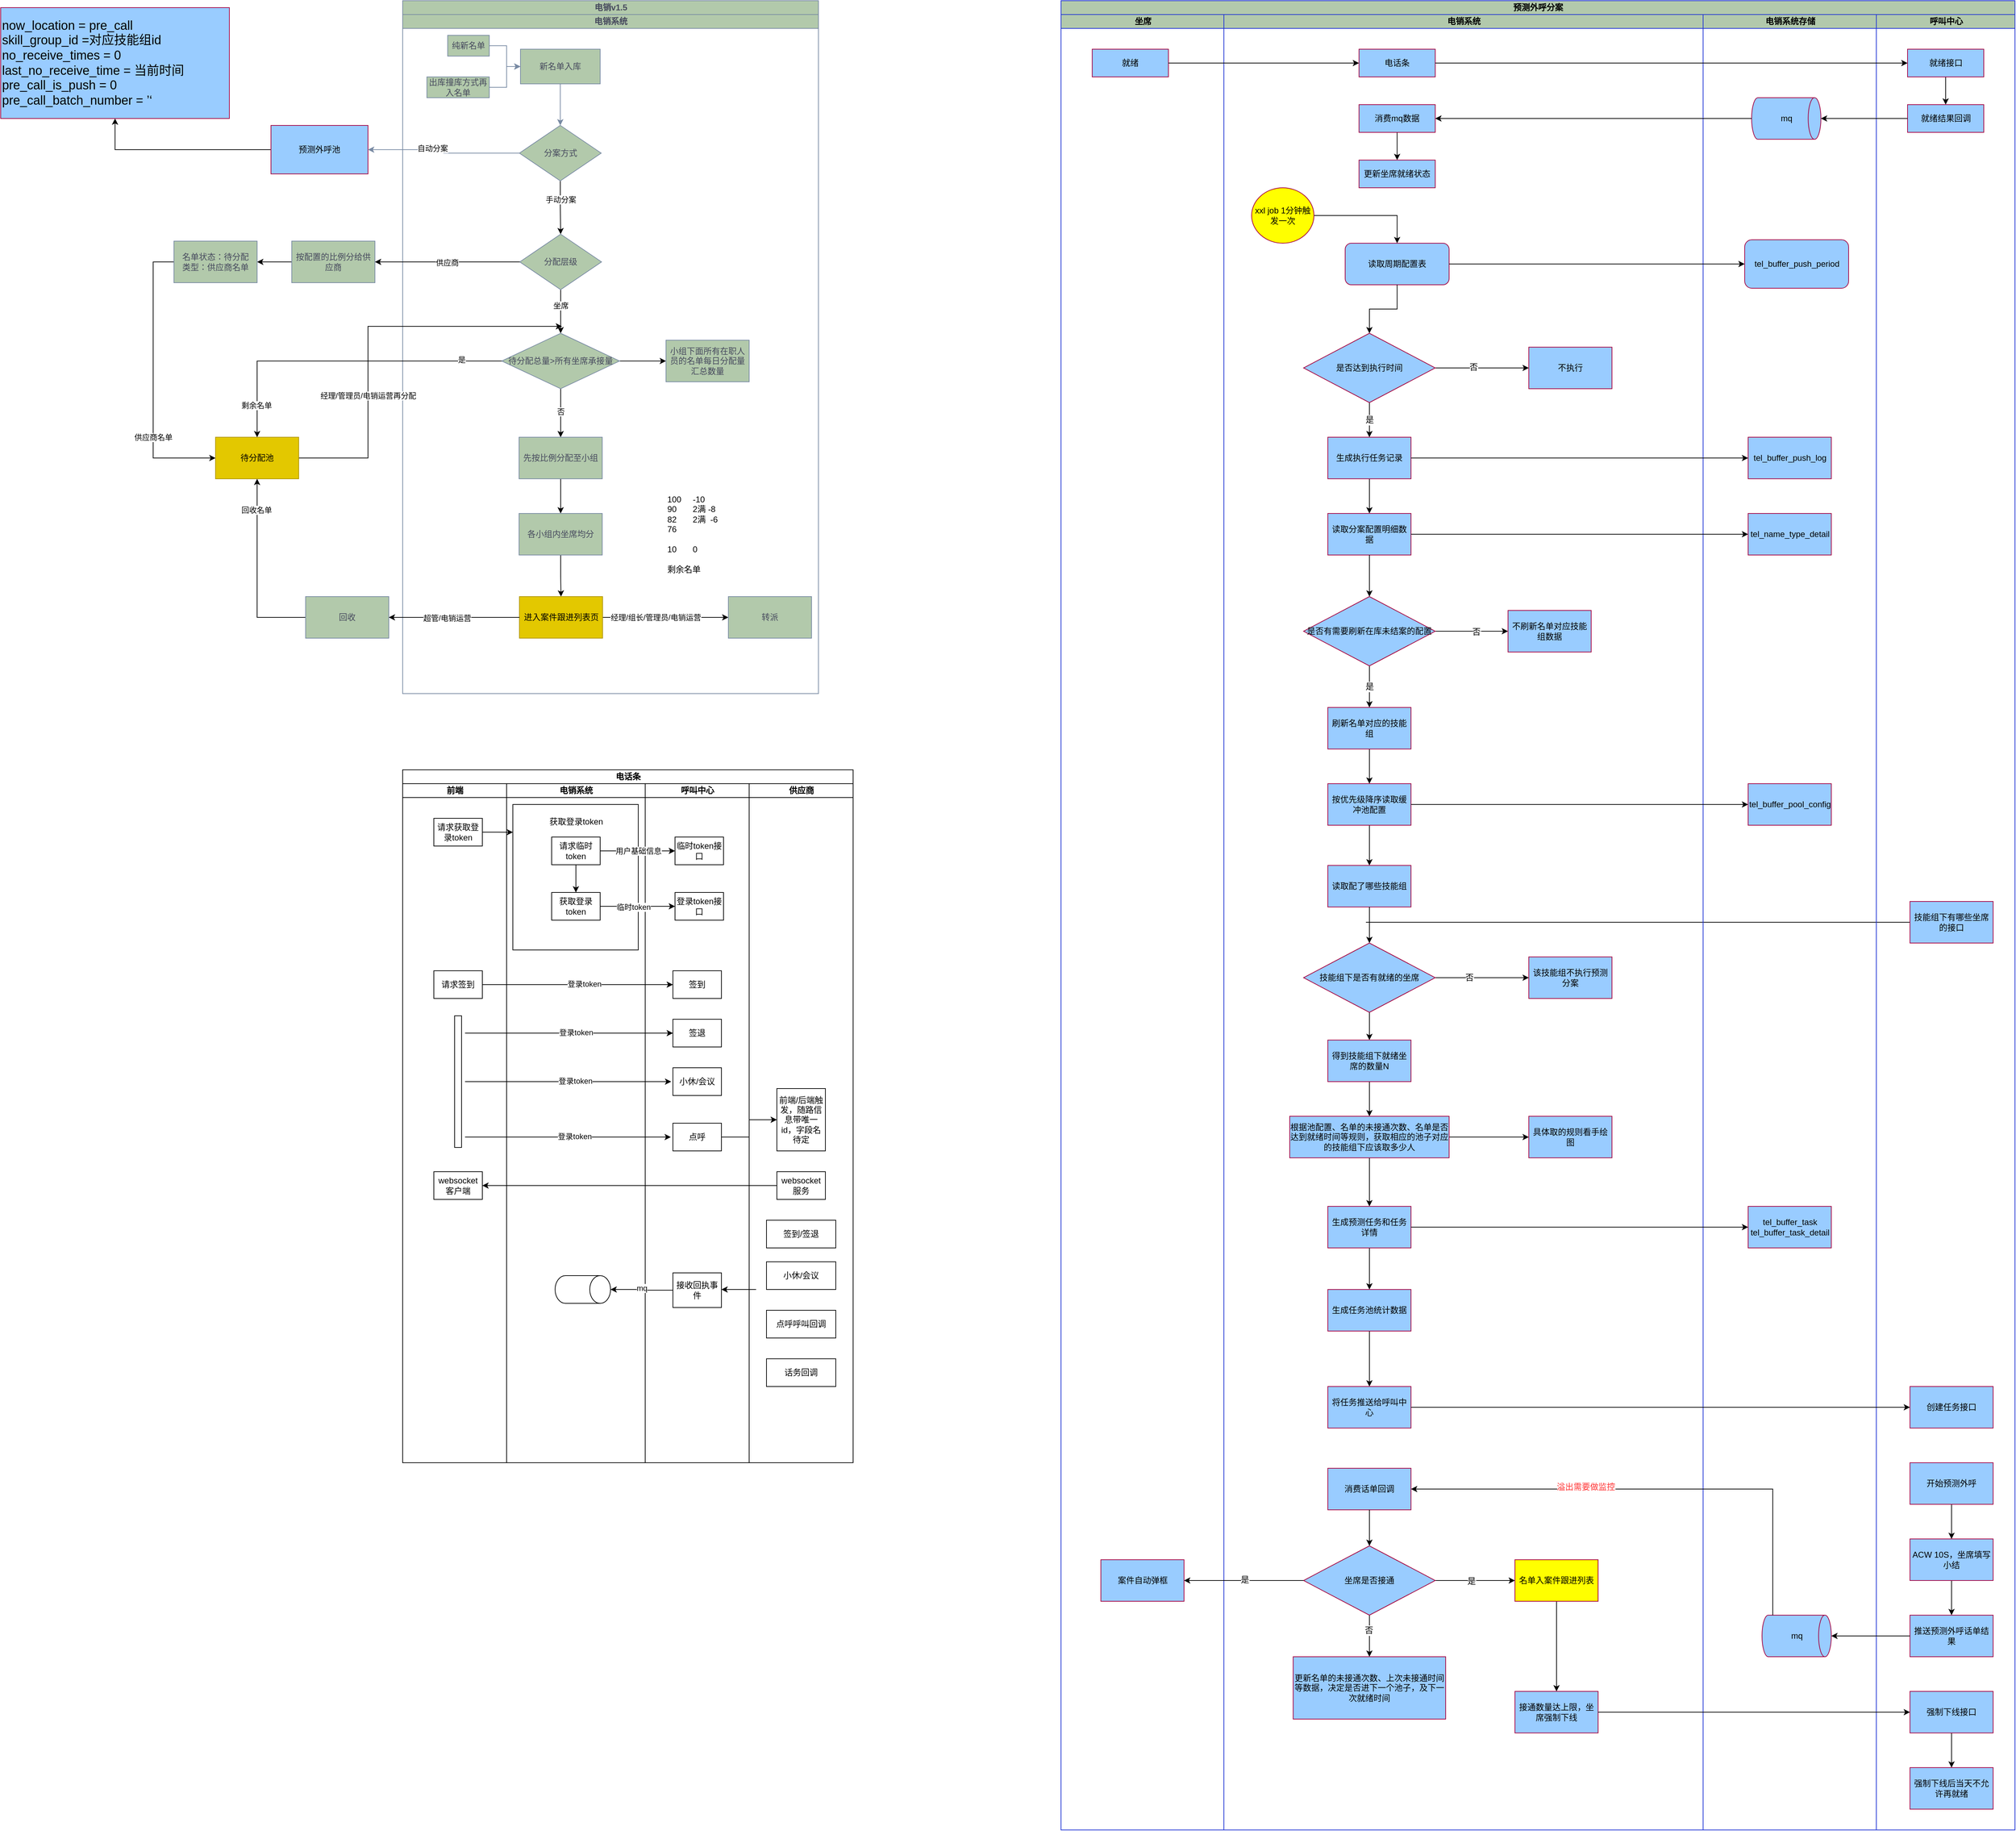 <mxfile version="22.1.7" type="github">
  <diagram id="prtHgNgQTEPvFCAcTncT" name="Page-1">
    <mxGraphModel dx="2219" dy="754" grid="1" gridSize="10" guides="1" tooltips="1" connect="1" arrows="1" fold="1" page="1" pageScale="1" pageWidth="827" pageHeight="1169" math="0" shadow="0">
      <root>
        <mxCell id="0" />
        <mxCell id="1" parent="0" />
        <mxCell id="u1YVipLCWvImAruFahIr-1" value="电销v1.5" style="swimlane;childLayout=stackLayout;resizeParent=1;resizeParentMax=0;startSize=20;html=1;labelBackgroundColor=none;fillColor=#B2C9AB;strokeColor=#788AA3;fontColor=#46495D;" parent="1" vertex="1">
          <mxGeometry x="150.0" y="220" width="600" height="1000" as="geometry" />
        </mxCell>
        <mxCell id="u1YVipLCWvImAruFahIr-2" value="电销系统" style="swimlane;startSize=20;html=1;labelBackgroundColor=none;fillColor=#B2C9AB;strokeColor=#788AA3;fontColor=#46495D;" parent="u1YVipLCWvImAruFahIr-1" vertex="1">
          <mxGeometry y="20" width="600" height="980" as="geometry" />
        </mxCell>
        <mxCell id="u1YVipLCWvImAruFahIr-12" style="edgeStyle=orthogonalEdgeStyle;rounded=0;orthogonalLoop=1;jettySize=auto;html=1;labelBackgroundColor=none;strokeColor=#788AA3;fontColor=default;" parent="u1YVipLCWvImAruFahIr-2" source="u1YVipLCWvImAruFahIr-5" edge="1">
          <mxGeometry relative="1" as="geometry">
            <mxPoint x="227.5" y="160.0" as="targetPoint" />
          </mxGeometry>
        </mxCell>
        <mxCell id="u1YVipLCWvImAruFahIr-5" value="新名单入库" style="rounded=0;whiteSpace=wrap;html=1;labelBackgroundColor=none;fillColor=#B2C9AB;strokeColor=#788AA3;fontColor=#46495D;" parent="u1YVipLCWvImAruFahIr-2" vertex="1">
          <mxGeometry x="170" y="50" width="115" height="50" as="geometry" />
        </mxCell>
        <mxCell id="u1YVipLCWvImAruFahIr-8" style="edgeStyle=orthogonalEdgeStyle;rounded=0;orthogonalLoop=1;jettySize=auto;html=1;entryX=0;entryY=0.5;entryDx=0;entryDy=0;labelBackgroundColor=none;strokeColor=#788AA3;fontColor=default;" parent="u1YVipLCWvImAruFahIr-2" source="u1YVipLCWvImAruFahIr-6" target="u1YVipLCWvImAruFahIr-5" edge="1">
          <mxGeometry relative="1" as="geometry">
            <Array as="points">
              <mxPoint x="150" y="45" />
              <mxPoint x="150" y="75" />
            </Array>
          </mxGeometry>
        </mxCell>
        <mxCell id="u1YVipLCWvImAruFahIr-6" value="纯新名单" style="rounded=0;whiteSpace=wrap;html=1;labelBackgroundColor=none;fillColor=#B2C9AB;strokeColor=#788AA3;fontColor=#46495D;" parent="u1YVipLCWvImAruFahIr-2" vertex="1">
          <mxGeometry x="65" y="30" width="60" height="30" as="geometry" />
        </mxCell>
        <mxCell id="u1YVipLCWvImAruFahIr-10" style="edgeStyle=orthogonalEdgeStyle;rounded=0;orthogonalLoop=1;jettySize=auto;html=1;entryX=0;entryY=0.5;entryDx=0;entryDy=0;labelBackgroundColor=none;strokeColor=#788AA3;fontColor=default;" parent="u1YVipLCWvImAruFahIr-2" source="u1YVipLCWvImAruFahIr-7" target="u1YVipLCWvImAruFahIr-5" edge="1">
          <mxGeometry relative="1" as="geometry">
            <Array as="points">
              <mxPoint x="150" y="105" />
              <mxPoint x="150" y="75" />
            </Array>
          </mxGeometry>
        </mxCell>
        <mxCell id="u1YVipLCWvImAruFahIr-7" value="出库撞库方式再入名单" style="rounded=0;whiteSpace=wrap;html=1;labelBackgroundColor=none;fillColor=#B2C9AB;strokeColor=#788AA3;fontColor=#46495D;" parent="u1YVipLCWvImAruFahIr-2" vertex="1">
          <mxGeometry x="35" y="90" width="90" height="30" as="geometry" />
        </mxCell>
        <mxCell id="zbJT8-ApV_Uyj_YICEEn-7" value="" style="edgeStyle=orthogonalEdgeStyle;rounded=0;orthogonalLoop=1;jettySize=auto;html=1;entryX=0.5;entryY=0;entryDx=0;entryDy=0;" parent="u1YVipLCWvImAruFahIr-2" source="u1YVipLCWvImAruFahIr-13" target="zbJT8-ApV_Uyj_YICEEn-9" edge="1">
          <mxGeometry relative="1" as="geometry">
            <mxPoint x="228.485" y="315" as="targetPoint" />
            <Array as="points">
              <mxPoint x="228" y="278" />
              <mxPoint x="228" y="320" />
            </Array>
          </mxGeometry>
        </mxCell>
        <mxCell id="zbJT8-ApV_Uyj_YICEEn-8" value="手动分案" style="edgeLabel;html=1;align=center;verticalAlign=middle;resizable=0;points=[];" parent="zbJT8-ApV_Uyj_YICEEn-7" vertex="1" connectable="0">
          <mxGeometry x="-0.315" relative="1" as="geometry">
            <mxPoint as="offset" />
          </mxGeometry>
        </mxCell>
        <mxCell id="u1YVipLCWvImAruFahIr-13" value="分案方式" style="rhombus;whiteSpace=wrap;html=1;labelBackgroundColor=none;fillColor=#B2C9AB;strokeColor=#788AA3;fontColor=#46495D;" parent="u1YVipLCWvImAruFahIr-2" vertex="1">
          <mxGeometry x="168.5" y="160" width="118" height="80" as="geometry" />
        </mxCell>
        <mxCell id="zbJT8-ApV_Uyj_YICEEn-14" value="" style="edgeStyle=orthogonalEdgeStyle;rounded=0;orthogonalLoop=1;jettySize=auto;html=1;entryX=0.5;entryY=0;entryDx=0;entryDy=0;" parent="u1YVipLCWvImAruFahIr-2" source="zbJT8-ApV_Uyj_YICEEn-9" target="zbJT8-ApV_Uyj_YICEEn-18" edge="1">
          <mxGeometry relative="1" as="geometry">
            <mxPoint x="228.485" y="457.0" as="targetPoint" />
          </mxGeometry>
        </mxCell>
        <mxCell id="zbJT8-ApV_Uyj_YICEEn-15" value="坐席" style="edgeLabel;html=1;align=center;verticalAlign=middle;resizable=0;points=[];" parent="zbJT8-ApV_Uyj_YICEEn-14" vertex="1" connectable="0">
          <mxGeometry x="-0.14" relative="1" as="geometry">
            <mxPoint y="-4" as="offset" />
          </mxGeometry>
        </mxCell>
        <mxCell id="zbJT8-ApV_Uyj_YICEEn-9" value="分配层级" style="rhombus;whiteSpace=wrap;html=1;labelBackgroundColor=none;fillColor=#B2C9AB;strokeColor=#788AA3;fontColor=#46495D;" parent="u1YVipLCWvImAruFahIr-2" vertex="1">
          <mxGeometry x="169" y="317" width="118" height="80" as="geometry" />
        </mxCell>
        <mxCell id="zbJT8-ApV_Uyj_YICEEn-20" value="" style="edgeStyle=orthogonalEdgeStyle;rounded=0;orthogonalLoop=1;jettySize=auto;html=1;" parent="u1YVipLCWvImAruFahIr-2" source="zbJT8-ApV_Uyj_YICEEn-18" target="zbJT8-ApV_Uyj_YICEEn-19" edge="1">
          <mxGeometry relative="1" as="geometry" />
        </mxCell>
        <mxCell id="zbJT8-ApV_Uyj_YICEEn-21" value="否" style="edgeLabel;html=1;align=center;verticalAlign=middle;resizable=0;points=[];" parent="zbJT8-ApV_Uyj_YICEEn-20" vertex="1" connectable="0">
          <mxGeometry x="-0.059" relative="1" as="geometry">
            <mxPoint as="offset" />
          </mxGeometry>
        </mxCell>
        <mxCell id="zbJT8-ApV_Uyj_YICEEn-25" value="" style="edgeStyle=orthogonalEdgeStyle;rounded=0;orthogonalLoop=1;jettySize=auto;html=1;" parent="u1YVipLCWvImAruFahIr-2" source="zbJT8-ApV_Uyj_YICEEn-18" target="zbJT8-ApV_Uyj_YICEEn-24" edge="1">
          <mxGeometry relative="1" as="geometry" />
        </mxCell>
        <mxCell id="zbJT8-ApV_Uyj_YICEEn-18" value="待分配总量&amp;gt;所有坐席承接量" style="rhombus;whiteSpace=wrap;html=1;labelBackgroundColor=none;fillColor=#B2C9AB;strokeColor=#788AA3;fontColor=#46495D;" parent="u1YVipLCWvImAruFahIr-2" vertex="1">
          <mxGeometry x="143" y="460" width="170" height="80" as="geometry" />
        </mxCell>
        <mxCell id="zbJT8-ApV_Uyj_YICEEn-27" value="" style="edgeStyle=orthogonalEdgeStyle;rounded=0;orthogonalLoop=1;jettySize=auto;html=1;" parent="u1YVipLCWvImAruFahIr-2" source="zbJT8-ApV_Uyj_YICEEn-19" target="zbJT8-ApV_Uyj_YICEEn-26" edge="1">
          <mxGeometry relative="1" as="geometry" />
        </mxCell>
        <mxCell id="zbJT8-ApV_Uyj_YICEEn-19" value="先按比例分配至小组" style="whiteSpace=wrap;html=1;fillColor=#B2C9AB;strokeColor=#788AA3;fontColor=#46495D;labelBackgroundColor=none;" parent="u1YVipLCWvImAruFahIr-2" vertex="1">
          <mxGeometry x="168" y="610" width="120" height="60" as="geometry" />
        </mxCell>
        <mxCell id="zbJT8-ApV_Uyj_YICEEn-24" value="小组下面所有在职人员的名单每日分配量汇总数量" style="whiteSpace=wrap;html=1;fillColor=#B2C9AB;strokeColor=#788AA3;fontColor=#46495D;labelBackgroundColor=none;" parent="u1YVipLCWvImAruFahIr-2" vertex="1">
          <mxGeometry x="380" y="470" width="120" height="60" as="geometry" />
        </mxCell>
        <mxCell id="zbJT8-ApV_Uyj_YICEEn-31" value="" style="edgeStyle=orthogonalEdgeStyle;rounded=0;orthogonalLoop=1;jettySize=auto;html=1;" parent="u1YVipLCWvImAruFahIr-2" source="zbJT8-ApV_Uyj_YICEEn-26" target="zbJT8-ApV_Uyj_YICEEn-30" edge="1">
          <mxGeometry relative="1" as="geometry" />
        </mxCell>
        <mxCell id="zbJT8-ApV_Uyj_YICEEn-26" value="各小组内坐席均分" style="whiteSpace=wrap;html=1;fillColor=#B2C9AB;strokeColor=#788AA3;fontColor=#46495D;labelBackgroundColor=none;" parent="u1YVipLCWvImAruFahIr-2" vertex="1">
          <mxGeometry x="168" y="720" width="120" height="60" as="geometry" />
        </mxCell>
        <mxCell id="zbJT8-ApV_Uyj_YICEEn-35" value="" style="edgeStyle=orthogonalEdgeStyle;rounded=0;orthogonalLoop=1;jettySize=auto;html=1;" parent="u1YVipLCWvImAruFahIr-2" source="zbJT8-ApV_Uyj_YICEEn-30" target="zbJT8-ApV_Uyj_YICEEn-34" edge="1">
          <mxGeometry relative="1" as="geometry" />
        </mxCell>
        <mxCell id="zbJT8-ApV_Uyj_YICEEn-36" value="经理/组长/管理员/电销运营" style="edgeLabel;html=1;align=center;verticalAlign=middle;resizable=0;points=[];" parent="zbJT8-ApV_Uyj_YICEEn-35" vertex="1" connectable="0">
          <mxGeometry x="-0.156" relative="1" as="geometry">
            <mxPoint as="offset" />
          </mxGeometry>
        </mxCell>
        <mxCell id="zbJT8-ApV_Uyj_YICEEn-30" value="进入案件跟进列表页" style="whiteSpace=wrap;html=1;fillColor=#e3c800;strokeColor=#B09500;fontColor=#000000;labelBackgroundColor=none;" parent="u1YVipLCWvImAruFahIr-2" vertex="1">
          <mxGeometry x="168.5" y="840" width="120" height="60" as="geometry" />
        </mxCell>
        <mxCell id="zbJT8-ApV_Uyj_YICEEn-34" value="转派" style="whiteSpace=wrap;html=1;fillColor=#B2C9AB;strokeColor=#788AA3;fontColor=#46495D;labelBackgroundColor=none;" parent="u1YVipLCWvImAruFahIr-2" vertex="1">
          <mxGeometry x="470" y="840" width="120" height="60" as="geometry" />
        </mxCell>
        <mxCell id="zbJT8-ApV_Uyj_YICEEn-43" style="edgeStyle=orthogonalEdgeStyle;rounded=0;orthogonalLoop=1;jettySize=auto;html=1;exitX=1;exitY=0.5;exitDx=0;exitDy=0;" parent="u1YVipLCWvImAruFahIr-2" source="zbJT8-ApV_Uyj_YICEEn-40" edge="1">
          <mxGeometry relative="1" as="geometry">
            <mxPoint x="-150" y="590" as="sourcePoint" />
            <mxPoint x="230.0" y="450" as="targetPoint" />
            <Array as="points">
              <mxPoint x="-50" y="640" />
              <mxPoint x="-50" y="450" />
            </Array>
          </mxGeometry>
        </mxCell>
        <mxCell id="zbJT8-ApV_Uyj_YICEEn-44" value="经理/管理员/电销运营再分配" style="edgeLabel;html=1;align=center;verticalAlign=middle;resizable=0;points=[];" parent="zbJT8-ApV_Uyj_YICEEn-43" vertex="1" connectable="0">
          <mxGeometry x="-0.491" y="1" relative="1" as="geometry">
            <mxPoint x="1" y="-45" as="offset" />
          </mxGeometry>
        </mxCell>
        <mxCell id="x5fJgK1X47zH9QWcjAre-75" value="100&amp;nbsp; &amp;nbsp; &amp;nbsp;-10&lt;br&gt;90&amp;nbsp; &amp;nbsp; &amp;nbsp; &amp;nbsp;2满 -8&lt;br&gt;82&amp;nbsp; &amp;nbsp; &amp;nbsp; &amp;nbsp;2满&amp;nbsp; -6&lt;br&gt;76&lt;br&gt;&lt;br&gt;10&amp;nbsp; &amp;nbsp; &amp;nbsp; &amp;nbsp;0&lt;br&gt;&lt;br&gt;剩余名单" style="text;html=1;align=left;verticalAlign=middle;resizable=0;points=[];autosize=1;strokeColor=none;fillColor=none;" parent="u1YVipLCWvImAruFahIr-2" vertex="1">
          <mxGeometry x="380.0" y="685" width="100" height="130" as="geometry" />
        </mxCell>
        <mxCell id="zbJT8-ApV_Uyj_YICEEn-5" value="" style="edgeStyle=orthogonalEdgeStyle;rounded=0;orthogonalLoop=1;jettySize=auto;html=1;" parent="1" source="u1YVipLCWvImAruFahIr-18" target="zbJT8-ApV_Uyj_YICEEn-4" edge="1">
          <mxGeometry relative="1" as="geometry" />
        </mxCell>
        <mxCell id="u1YVipLCWvImAruFahIr-18" value="&lt;font color=&quot;#000000&quot;&gt;预测外呼池&lt;/font&gt;" style="whiteSpace=wrap;html=1;fillColor=#99CCFF;strokeColor=#A50040;labelBackgroundColor=none;fontColor=#ffffff;gradientColor=none;" parent="1" vertex="1">
          <mxGeometry x="-40" y="400" width="140" height="70" as="geometry" />
        </mxCell>
        <mxCell id="u1YVipLCWvImAruFahIr-19" value="" style="edgeStyle=orthogonalEdgeStyle;rounded=0;orthogonalLoop=1;jettySize=auto;html=1;labelBackgroundColor=none;strokeColor=#788AA3;fontColor=default;" parent="1" source="u1YVipLCWvImAruFahIr-13" target="u1YVipLCWvImAruFahIr-18" edge="1">
          <mxGeometry relative="1" as="geometry" />
        </mxCell>
        <mxCell id="zbJT8-ApV_Uyj_YICEEn-1" value="自动分案" style="edgeLabel;html=1;align=center;verticalAlign=middle;resizable=0;points=[];" parent="u1YVipLCWvImAruFahIr-19" vertex="1" connectable="0">
          <mxGeometry x="0.168" y="-2" relative="1" as="geometry">
            <mxPoint as="offset" />
          </mxGeometry>
        </mxCell>
        <mxCell id="zbJT8-ApV_Uyj_YICEEn-4" value="&lt;font style=&quot;font-size: 18px;&quot; color=&quot;#000000&quot;&gt;now_location = pre_call&lt;br&gt;skill_group_id =对应技能组id&lt;br&gt;no_receive_times = 0&lt;br&gt;last_no_receive_time = 当前时间&lt;br&gt;pre_call_is_push = 0&lt;br&gt;pre_call_batch_number = ’‘&lt;br&gt;&lt;/font&gt;" style="html=1;fillColor=#99CCFF;strokeColor=#A50040;labelBackgroundColor=none;fontColor=#ffffff;whiteSpace=wrap;align=left;" parent="1" vertex="1">
          <mxGeometry x="-430" y="230" width="330" height="160" as="geometry" />
        </mxCell>
        <mxCell id="zbJT8-ApV_Uyj_YICEEn-17" style="edgeStyle=orthogonalEdgeStyle;rounded=0;orthogonalLoop=1;jettySize=auto;html=1;entryX=1;entryY=0.5;entryDx=0;entryDy=0;" parent="1" source="zbJT8-ApV_Uyj_YICEEn-10" target="zbJT8-ApV_Uyj_YICEEn-16" edge="1">
          <mxGeometry relative="1" as="geometry" />
        </mxCell>
        <mxCell id="zbJT8-ApV_Uyj_YICEEn-10" value="按配置的比例分给供应商" style="whiteSpace=wrap;html=1;fillColor=#B2C9AB;strokeColor=#788AA3;fontColor=#46495D;labelBackgroundColor=none;" parent="1" vertex="1">
          <mxGeometry x="-10.0" y="567" width="120" height="60" as="geometry" />
        </mxCell>
        <mxCell id="zbJT8-ApV_Uyj_YICEEn-11" value="" style="edgeStyle=orthogonalEdgeStyle;rounded=0;orthogonalLoop=1;jettySize=auto;html=1;" parent="1" source="zbJT8-ApV_Uyj_YICEEn-9" target="zbJT8-ApV_Uyj_YICEEn-10" edge="1">
          <mxGeometry relative="1" as="geometry" />
        </mxCell>
        <mxCell id="zbJT8-ApV_Uyj_YICEEn-12" value="供应商" style="edgeLabel;html=1;align=center;verticalAlign=middle;resizable=0;points=[];" parent="zbJT8-ApV_Uyj_YICEEn-11" vertex="1" connectable="0">
          <mxGeometry x="0.003" y="1" relative="1" as="geometry">
            <mxPoint as="offset" />
          </mxGeometry>
        </mxCell>
        <mxCell id="zbJT8-ApV_Uyj_YICEEn-41" style="edgeStyle=orthogonalEdgeStyle;rounded=0;orthogonalLoop=1;jettySize=auto;html=1;entryX=0;entryY=0.5;entryDx=0;entryDy=0;" parent="1" source="zbJT8-ApV_Uyj_YICEEn-16" target="zbJT8-ApV_Uyj_YICEEn-40" edge="1">
          <mxGeometry relative="1" as="geometry">
            <Array as="points">
              <mxPoint x="-210" y="597" />
              <mxPoint x="-210" y="880" />
            </Array>
          </mxGeometry>
        </mxCell>
        <mxCell id="zbJT8-ApV_Uyj_YICEEn-49" value="供应商名单" style="edgeLabel;html=1;align=center;verticalAlign=middle;resizable=0;points=[];" parent="zbJT8-ApV_Uyj_YICEEn-41" vertex="1" connectable="0">
          <mxGeometry x="0.679" y="3" relative="1" as="geometry">
            <mxPoint x="-26" y="-27" as="offset" />
          </mxGeometry>
        </mxCell>
        <mxCell id="zbJT8-ApV_Uyj_YICEEn-16" value="名单状态：待分配&lt;br&gt;类型：供应商名单" style="whiteSpace=wrap;html=1;fillColor=#B2C9AB;strokeColor=#788AA3;fontColor=#46495D;labelBackgroundColor=none;" parent="1" vertex="1">
          <mxGeometry x="-180.0" y="567" width="120" height="60" as="geometry" />
        </mxCell>
        <mxCell id="zbJT8-ApV_Uyj_YICEEn-42" style="edgeStyle=orthogonalEdgeStyle;rounded=0;orthogonalLoop=1;jettySize=auto;html=1;entryX=0.5;entryY=1;entryDx=0;entryDy=0;" parent="1" source="zbJT8-ApV_Uyj_YICEEn-37" target="zbJT8-ApV_Uyj_YICEEn-40" edge="1">
          <mxGeometry relative="1" as="geometry" />
        </mxCell>
        <mxCell id="zbJT8-ApV_Uyj_YICEEn-48" value="回收名单" style="edgeLabel;html=1;align=center;verticalAlign=middle;resizable=0;points=[];" parent="zbJT8-ApV_Uyj_YICEEn-42" vertex="1" connectable="0">
          <mxGeometry x="0.665" y="1" relative="1" as="geometry">
            <mxPoint as="offset" />
          </mxGeometry>
        </mxCell>
        <mxCell id="zbJT8-ApV_Uyj_YICEEn-37" value="回收" style="whiteSpace=wrap;html=1;fillColor=#B2C9AB;strokeColor=#788AA3;fontColor=#46495D;labelBackgroundColor=none;" parent="1" vertex="1">
          <mxGeometry x="10" y="1080" width="120" height="60" as="geometry" />
        </mxCell>
        <mxCell id="zbJT8-ApV_Uyj_YICEEn-38" style="edgeStyle=orthogonalEdgeStyle;rounded=0;orthogonalLoop=1;jettySize=auto;html=1;" parent="1" source="zbJT8-ApV_Uyj_YICEEn-30" target="zbJT8-ApV_Uyj_YICEEn-37" edge="1">
          <mxGeometry relative="1" as="geometry" />
        </mxCell>
        <mxCell id="zbJT8-ApV_Uyj_YICEEn-39" value="超管/电销运营" style="edgeLabel;html=1;align=center;verticalAlign=middle;resizable=0;points=[];" parent="zbJT8-ApV_Uyj_YICEEn-38" vertex="1" connectable="0">
          <mxGeometry x="0.11" y="1" relative="1" as="geometry">
            <mxPoint as="offset" />
          </mxGeometry>
        </mxCell>
        <mxCell id="zbJT8-ApV_Uyj_YICEEn-40" value="待分配池" style="whiteSpace=wrap;html=1;fillColor=#e3c800;strokeColor=#B09500;fontColor=#000000;labelBackgroundColor=none;" parent="1" vertex="1">
          <mxGeometry x="-120.0" y="850" width="120" height="60" as="geometry" />
        </mxCell>
        <mxCell id="zbJT8-ApV_Uyj_YICEEn-45" style="edgeStyle=orthogonalEdgeStyle;rounded=0;orthogonalLoop=1;jettySize=auto;html=1;entryX=0.5;entryY=0;entryDx=0;entryDy=0;" parent="1" source="zbJT8-ApV_Uyj_YICEEn-18" target="zbJT8-ApV_Uyj_YICEEn-40" edge="1">
          <mxGeometry relative="1" as="geometry" />
        </mxCell>
        <mxCell id="zbJT8-ApV_Uyj_YICEEn-46" value="是" style="edgeLabel;html=1;align=center;verticalAlign=middle;resizable=0;points=[];" parent="zbJT8-ApV_Uyj_YICEEn-45" vertex="1" connectable="0">
          <mxGeometry x="-0.748" y="-2" relative="1" as="geometry">
            <mxPoint as="offset" />
          </mxGeometry>
        </mxCell>
        <mxCell id="zbJT8-ApV_Uyj_YICEEn-47" value="剩余名单" style="edgeLabel;html=1;align=center;verticalAlign=middle;resizable=0;points=[];" parent="zbJT8-ApV_Uyj_YICEEn-45" vertex="1" connectable="0">
          <mxGeometry x="0.801" y="-1" relative="1" as="geometry">
            <mxPoint as="offset" />
          </mxGeometry>
        </mxCell>
        <mxCell id="x5fJgK1X47zH9QWcjAre-6" value="电话条" style="swimlane;childLayout=stackLayout;resizeParent=1;resizeParentMax=0;startSize=20;html=1;" parent="1" vertex="1">
          <mxGeometry x="150.0" y="1330" width="650" height="1000" as="geometry" />
        </mxCell>
        <mxCell id="x5fJgK1X47zH9QWcjAre-7" value="前端" style="swimlane;startSize=20;html=1;" parent="x5fJgK1X47zH9QWcjAre-6" vertex="1">
          <mxGeometry y="20" width="150" height="980" as="geometry" />
        </mxCell>
        <mxCell id="x5fJgK1X47zH9QWcjAre-12" value="请求获取登录token" style="rounded=0;whiteSpace=wrap;html=1;" parent="x5fJgK1X47zH9QWcjAre-7" vertex="1">
          <mxGeometry x="45" y="50" width="70" height="40" as="geometry" />
        </mxCell>
        <mxCell id="x5fJgK1X47zH9QWcjAre-27" value="请求签到" style="rounded=0;whiteSpace=wrap;html=1;" parent="x5fJgK1X47zH9QWcjAre-7" vertex="1">
          <mxGeometry x="45" y="270" width="70" height="40" as="geometry" />
        </mxCell>
        <mxCell id="x5fJgK1X47zH9QWcjAre-39" value="websocket客户端" style="rounded=0;whiteSpace=wrap;html=1;" parent="x5fJgK1X47zH9QWcjAre-7" vertex="1">
          <mxGeometry x="45" y="560" width="70" height="40" as="geometry" />
        </mxCell>
        <mxCell id="x5fJgK1X47zH9QWcjAre-41" style="edgeStyle=orthogonalEdgeStyle;rounded=0;orthogonalLoop=1;jettySize=auto;html=1;entryX=0;entryY=0.5;entryDx=0;entryDy=0;" parent="x5fJgK1X47zH9QWcjAre-7" edge="1">
          <mxGeometry relative="1" as="geometry">
            <mxPoint x="90.0" y="360" as="sourcePoint" />
            <mxPoint x="390" y="360" as="targetPoint" />
          </mxGeometry>
        </mxCell>
        <mxCell id="x5fJgK1X47zH9QWcjAre-42" value="登录token" style="edgeLabel;html=1;align=center;verticalAlign=middle;resizable=0;points=[];" parent="x5fJgK1X47zH9QWcjAre-41" vertex="1" connectable="0">
          <mxGeometry x="0.065" y="1" relative="1" as="geometry">
            <mxPoint as="offset" />
          </mxGeometry>
        </mxCell>
        <mxCell id="x5fJgK1X47zH9QWcjAre-47" value="" style="html=1;points=[[0,0,0,0,5],[0,1,0,0,-5],[1,0,0,0,5],[1,1,0,0,-5]];perimeter=orthogonalPerimeter;outlineConnect=0;targetShapes=umlLifeline;portConstraint=eastwest;newEdgeStyle={&quot;curved&quot;:0,&quot;rounded&quot;:0};" parent="x5fJgK1X47zH9QWcjAre-7" vertex="1">
          <mxGeometry x="75" y="335" width="10" height="190" as="geometry" />
        </mxCell>
        <mxCell id="x5fJgK1X47zH9QWcjAre-8" value="电销系统" style="swimlane;startSize=20;html=1;" parent="x5fJgK1X47zH9QWcjAre-6" vertex="1">
          <mxGeometry x="150" y="20" width="200" height="980" as="geometry" />
        </mxCell>
        <mxCell id="x5fJgK1X47zH9QWcjAre-13" value="" style="rounded=0;whiteSpace=wrap;html=1;" parent="x5fJgK1X47zH9QWcjAre-8" vertex="1">
          <mxGeometry x="9" y="30" width="181" height="210" as="geometry" />
        </mxCell>
        <mxCell id="x5fJgK1X47zH9QWcjAre-23" style="edgeStyle=orthogonalEdgeStyle;rounded=0;orthogonalLoop=1;jettySize=auto;html=1;entryX=0.5;entryY=0;entryDx=0;entryDy=0;" parent="x5fJgK1X47zH9QWcjAre-8" source="x5fJgK1X47zH9QWcjAre-17" target="x5fJgK1X47zH9QWcjAre-20" edge="1">
          <mxGeometry relative="1" as="geometry" />
        </mxCell>
        <mxCell id="x5fJgK1X47zH9QWcjAre-17" value="请求临时token" style="rounded=0;whiteSpace=wrap;html=1;" parent="x5fJgK1X47zH9QWcjAre-8" vertex="1">
          <mxGeometry x="65" y="77" width="70" height="40" as="geometry" />
        </mxCell>
        <mxCell id="x5fJgK1X47zH9QWcjAre-20" value="获取登录token" style="rounded=0;whiteSpace=wrap;html=1;" parent="x5fJgK1X47zH9QWcjAre-8" vertex="1">
          <mxGeometry x="65" y="157" width="70" height="40" as="geometry" />
        </mxCell>
        <mxCell id="x5fJgK1X47zH9QWcjAre-24" value="获取登录token" style="text;html=1;align=center;verticalAlign=middle;resizable=0;points=[];autosize=1;strokeColor=none;fillColor=none;" parent="x5fJgK1X47zH9QWcjAre-8" vertex="1">
          <mxGeometry x="50.0" y="40" width="100" height="30" as="geometry" />
        </mxCell>
        <mxCell id="x5fJgK1X47zH9QWcjAre-43" style="edgeStyle=orthogonalEdgeStyle;rounded=0;orthogonalLoop=1;jettySize=auto;html=1;entryX=0;entryY=0.5;entryDx=0;entryDy=0;" parent="x5fJgK1X47zH9QWcjAre-8" edge="1">
          <mxGeometry relative="1" as="geometry">
            <mxPoint x="-60.0" y="430" as="sourcePoint" />
            <mxPoint x="237.5" y="430" as="targetPoint" />
          </mxGeometry>
        </mxCell>
        <mxCell id="x5fJgK1X47zH9QWcjAre-44" value="登录token" style="edgeLabel;html=1;align=center;verticalAlign=middle;resizable=0;points=[];" parent="x5fJgK1X47zH9QWcjAre-43" vertex="1" connectable="0">
          <mxGeometry x="0.065" y="1" relative="1" as="geometry">
            <mxPoint as="offset" />
          </mxGeometry>
        </mxCell>
        <mxCell id="x5fJgK1X47zH9QWcjAre-45" style="edgeStyle=orthogonalEdgeStyle;rounded=0;orthogonalLoop=1;jettySize=auto;html=1;entryX=0;entryY=0.5;entryDx=0;entryDy=0;" parent="x5fJgK1X47zH9QWcjAre-8" edge="1">
          <mxGeometry relative="1" as="geometry">
            <mxPoint x="-60.0" y="510" as="sourcePoint" />
            <mxPoint x="237" y="510" as="targetPoint" />
          </mxGeometry>
        </mxCell>
        <mxCell id="x5fJgK1X47zH9QWcjAre-46" value="登录token" style="edgeLabel;html=1;align=center;verticalAlign=middle;resizable=0;points=[];" parent="x5fJgK1X47zH9QWcjAre-45" vertex="1" connectable="0">
          <mxGeometry x="0.065" y="1" relative="1" as="geometry">
            <mxPoint as="offset" />
          </mxGeometry>
        </mxCell>
        <mxCell id="x5fJgK1X47zH9QWcjAre-57" value="" style="shape=cylinder3;whiteSpace=wrap;html=1;boundedLbl=1;backgroundOutline=1;size=15;rotation=90;" parent="x5fJgK1X47zH9QWcjAre-8" vertex="1">
          <mxGeometry x="90" y="690" width="40" height="80" as="geometry" />
        </mxCell>
        <mxCell id="x5fJgK1X47zH9QWcjAre-9" value="呼叫中心" style="swimlane;startSize=20;html=1;" parent="x5fJgK1X47zH9QWcjAre-6" vertex="1">
          <mxGeometry x="350" y="20" width="150" height="980" as="geometry" />
        </mxCell>
        <mxCell id="x5fJgK1X47zH9QWcjAre-14" value="临时token接口" style="rounded=0;whiteSpace=wrap;html=1;" parent="x5fJgK1X47zH9QWcjAre-9" vertex="1">
          <mxGeometry x="43" y="77" width="70" height="40" as="geometry" />
        </mxCell>
        <mxCell id="x5fJgK1X47zH9QWcjAre-15" value="登录token接口" style="rounded=0;whiteSpace=wrap;html=1;" parent="x5fJgK1X47zH9QWcjAre-9" vertex="1">
          <mxGeometry x="43" y="157" width="70" height="40" as="geometry" />
        </mxCell>
        <mxCell id="x5fJgK1X47zH9QWcjAre-26" value="签到" style="rounded=0;whiteSpace=wrap;html=1;" parent="x5fJgK1X47zH9QWcjAre-9" vertex="1">
          <mxGeometry x="40" y="270" width="70" height="40" as="geometry" />
        </mxCell>
        <mxCell id="x5fJgK1X47zH9QWcjAre-34" value="签退" style="rounded=0;whiteSpace=wrap;html=1;" parent="x5fJgK1X47zH9QWcjAre-9" vertex="1">
          <mxGeometry x="40" y="340" width="70" height="40" as="geometry" />
        </mxCell>
        <mxCell id="x5fJgK1X47zH9QWcjAre-35" value="小休/会议" style="rounded=0;whiteSpace=wrap;html=1;" parent="x5fJgK1X47zH9QWcjAre-9" vertex="1">
          <mxGeometry x="40" y="410" width="70" height="40" as="geometry" />
        </mxCell>
        <mxCell id="x5fJgK1X47zH9QWcjAre-37" value="点呼" style="rounded=0;whiteSpace=wrap;html=1;" parent="x5fJgK1X47zH9QWcjAre-9" vertex="1">
          <mxGeometry x="40" y="490" width="70" height="40" as="geometry" />
        </mxCell>
        <mxCell id="x5fJgK1X47zH9QWcjAre-50" value="" style="endArrow=classic;html=1;rounded=0;" parent="x5fJgK1X47zH9QWcjAre-9" edge="1">
          <mxGeometry width="50" height="50" relative="1" as="geometry">
            <mxPoint x="160.0" y="730" as="sourcePoint" />
            <mxPoint x="110.0" y="730" as="targetPoint" />
          </mxGeometry>
        </mxCell>
        <mxCell id="x5fJgK1X47zH9QWcjAre-60" value="接收回执事件" style="rounded=0;whiteSpace=wrap;html=1;" parent="x5fJgK1X47zH9QWcjAre-9" vertex="1">
          <mxGeometry x="40" y="706" width="70" height="50" as="geometry" />
        </mxCell>
        <mxCell id="x5fJgK1X47zH9QWcjAre-10" value="供应商" style="swimlane;startSize=20;html=1;" parent="x5fJgK1X47zH9QWcjAre-6" vertex="1">
          <mxGeometry x="500" y="20" width="150" height="980" as="geometry" />
        </mxCell>
        <mxCell id="x5fJgK1X47zH9QWcjAre-38" value="websocket服务" style="rounded=0;whiteSpace=wrap;html=1;" parent="x5fJgK1X47zH9QWcjAre-10" vertex="1">
          <mxGeometry x="40" y="560" width="70" height="40" as="geometry" />
        </mxCell>
        <mxCell id="x5fJgK1X47zH9QWcjAre-52" value="签到/签退" style="rounded=0;whiteSpace=wrap;html=1;" parent="x5fJgK1X47zH9QWcjAre-10" vertex="1">
          <mxGeometry x="25" y="630" width="100" height="40" as="geometry" />
        </mxCell>
        <mxCell id="x5fJgK1X47zH9QWcjAre-53" value="点呼呼叫回调" style="rounded=0;whiteSpace=wrap;html=1;" parent="x5fJgK1X47zH9QWcjAre-10" vertex="1">
          <mxGeometry x="25" y="760" width="100" height="40" as="geometry" />
        </mxCell>
        <mxCell id="x5fJgK1X47zH9QWcjAre-54" value="小休/会议" style="rounded=0;whiteSpace=wrap;html=1;" parent="x5fJgK1X47zH9QWcjAre-10" vertex="1">
          <mxGeometry x="25" y="690" width="100" height="40" as="geometry" />
        </mxCell>
        <mxCell id="x5fJgK1X47zH9QWcjAre-61" value="前端/后端触发，随路信息带唯一id，字段名待定" style="rounded=0;whiteSpace=wrap;html=1;" parent="x5fJgK1X47zH9QWcjAre-10" vertex="1">
          <mxGeometry x="40" y="440" width="70" height="90" as="geometry" />
        </mxCell>
        <mxCell id="x5fJgK1X47zH9QWcjAre-71" value="话务回调" style="rounded=0;whiteSpace=wrap;html=1;" parent="x5fJgK1X47zH9QWcjAre-10" vertex="1">
          <mxGeometry x="25" y="830" width="100" height="40" as="geometry" />
        </mxCell>
        <mxCell id="x5fJgK1X47zH9QWcjAre-18" style="edgeStyle=orthogonalEdgeStyle;rounded=0;orthogonalLoop=1;jettySize=auto;html=1;entryX=0;entryY=0.5;entryDx=0;entryDy=0;" parent="x5fJgK1X47zH9QWcjAre-6" source="x5fJgK1X47zH9QWcjAre-17" target="x5fJgK1X47zH9QWcjAre-14" edge="1">
          <mxGeometry relative="1" as="geometry" />
        </mxCell>
        <mxCell id="x5fJgK1X47zH9QWcjAre-19" value="用户基础信息" style="edgeLabel;html=1;align=center;verticalAlign=middle;resizable=0;points=[];" parent="x5fJgK1X47zH9QWcjAre-18" vertex="1" connectable="0">
          <mxGeometry x="-0.284" y="-1" relative="1" as="geometry">
            <mxPoint x="16" y="-1" as="offset" />
          </mxGeometry>
        </mxCell>
        <mxCell id="x5fJgK1X47zH9QWcjAre-21" style="edgeStyle=orthogonalEdgeStyle;rounded=0;orthogonalLoop=1;jettySize=auto;html=1;entryX=0;entryY=0.5;entryDx=0;entryDy=0;" parent="x5fJgK1X47zH9QWcjAre-6" source="x5fJgK1X47zH9QWcjAre-20" target="x5fJgK1X47zH9QWcjAre-15" edge="1">
          <mxGeometry relative="1" as="geometry" />
        </mxCell>
        <mxCell id="x5fJgK1X47zH9QWcjAre-22" value="临时token" style="edgeLabel;html=1;align=center;verticalAlign=middle;resizable=0;points=[];" parent="x5fJgK1X47zH9QWcjAre-21" vertex="1" connectable="0">
          <mxGeometry x="-0.12" y="-1" relative="1" as="geometry">
            <mxPoint as="offset" />
          </mxGeometry>
        </mxCell>
        <mxCell id="x5fJgK1X47zH9QWcjAre-25" style="edgeStyle=orthogonalEdgeStyle;rounded=0;orthogonalLoop=1;jettySize=auto;html=1;entryX=0.001;entryY=0.191;entryDx=0;entryDy=0;entryPerimeter=0;" parent="x5fJgK1X47zH9QWcjAre-6" source="x5fJgK1X47zH9QWcjAre-12" target="x5fJgK1X47zH9QWcjAre-13" edge="1">
          <mxGeometry relative="1" as="geometry" />
        </mxCell>
        <mxCell id="x5fJgK1X47zH9QWcjAre-28" style="edgeStyle=orthogonalEdgeStyle;rounded=0;orthogonalLoop=1;jettySize=auto;html=1;entryX=0;entryY=0.5;entryDx=0;entryDy=0;" parent="x5fJgK1X47zH9QWcjAre-6" source="x5fJgK1X47zH9QWcjAre-27" target="x5fJgK1X47zH9QWcjAre-26" edge="1">
          <mxGeometry relative="1" as="geometry" />
        </mxCell>
        <mxCell id="x5fJgK1X47zH9QWcjAre-29" value="登录token" style="edgeLabel;html=1;align=center;verticalAlign=middle;resizable=0;points=[];" parent="x5fJgK1X47zH9QWcjAre-28" vertex="1" connectable="0">
          <mxGeometry x="0.065" y="1" relative="1" as="geometry">
            <mxPoint as="offset" />
          </mxGeometry>
        </mxCell>
        <mxCell id="x5fJgK1X47zH9QWcjAre-40" style="edgeStyle=orthogonalEdgeStyle;rounded=0;orthogonalLoop=1;jettySize=auto;html=1;" parent="x5fJgK1X47zH9QWcjAre-6" source="x5fJgK1X47zH9QWcjAre-38" target="x5fJgK1X47zH9QWcjAre-39" edge="1">
          <mxGeometry relative="1" as="geometry" />
        </mxCell>
        <mxCell id="x5fJgK1X47zH9QWcjAre-58" style="edgeStyle=orthogonalEdgeStyle;rounded=0;orthogonalLoop=1;jettySize=auto;html=1;entryX=0.5;entryY=0;entryDx=0;entryDy=0;entryPerimeter=0;exitX=0;exitY=0.5;exitDx=0;exitDy=0;" parent="x5fJgK1X47zH9QWcjAre-6" target="x5fJgK1X47zH9QWcjAre-57" edge="1" source="x5fJgK1X47zH9QWcjAre-60">
          <mxGeometry relative="1" as="geometry">
            <mxPoint x="380" y="750" as="sourcePoint" />
          </mxGeometry>
        </mxCell>
        <mxCell id="x5fJgK1X47zH9QWcjAre-59" value="mq" style="edgeLabel;html=1;align=center;verticalAlign=middle;resizable=0;points=[];" parent="x5fJgK1X47zH9QWcjAre-58" vertex="1" connectable="0">
          <mxGeometry x="0.024" y="-2" relative="1" as="geometry">
            <mxPoint as="offset" />
          </mxGeometry>
        </mxCell>
        <mxCell id="x5fJgK1X47zH9QWcjAre-62" value="" style="edgeStyle=orthogonalEdgeStyle;rounded=0;orthogonalLoop=1;jettySize=auto;html=1;" parent="x5fJgK1X47zH9QWcjAre-6" source="x5fJgK1X47zH9QWcjAre-37" target="x5fJgK1X47zH9QWcjAre-61" edge="1">
          <mxGeometry relative="1" as="geometry" />
        </mxCell>
        <mxCell id="-NjiFlApJn3kFwrMyEC7-1" value="预测外呼分案" style="swimlane;childLayout=stackLayout;resizeParent=1;resizeParentMax=0;startSize=20;html=1;labelBackgroundColor=none;strokeColor=#1c31d4;align=center;verticalAlign=middle;fontFamily=Helvetica;fontSize=12;fillColor=#b2c9ac;" vertex="1" parent="1">
          <mxGeometry x="1100.0" y="220" width="1376.5" height="2640" as="geometry" />
        </mxCell>
        <mxCell id="-NjiFlApJn3kFwrMyEC7-2" value="坐席" style="swimlane;startSize=20;html=1;labelBackgroundColor=none;strokeColor=#1c31d4;align=center;verticalAlign=middle;fontFamily=Helvetica;fontSize=12;fillColor=#b2c9ac;" vertex="1" parent="-NjiFlApJn3kFwrMyEC7-1">
          <mxGeometry y="20" width="235.0" height="2620" as="geometry" />
        </mxCell>
        <mxCell id="-NjiFlApJn3kFwrMyEC7-8" value="就绪" style="rounded=0;whiteSpace=wrap;html=1;labelBackgroundColor=none;strokeColor=#A50040;align=center;verticalAlign=middle;fontFamily=Helvetica;fontSize=12;fontColor=#000000;fillColor=#99CCFF;gradientColor=none;" vertex="1" parent="-NjiFlApJn3kFwrMyEC7-2">
          <mxGeometry x="45" y="50" width="110" height="40" as="geometry" />
        </mxCell>
        <mxCell id="-NjiFlApJn3kFwrMyEC7-110" value="案件自动弹框" style="whiteSpace=wrap;html=1;fillColor=#99CCFF;strokeColor=#A50040;fontColor=#000000;strokeWidth=1;rounded=0;labelBackgroundColor=none;gradientColor=none;" vertex="1" parent="-NjiFlApJn3kFwrMyEC7-2">
          <mxGeometry x="57.5" y="2230" width="120" height="60" as="geometry" />
        </mxCell>
        <mxCell id="-NjiFlApJn3kFwrMyEC7-3" value="电销系统" style="swimlane;startSize=20;html=1;labelBackgroundColor=none;strokeColor=#1c31d4;align=center;verticalAlign=middle;fontFamily=Helvetica;fontSize=12;fillColor=#b2c9ac;" vertex="1" parent="-NjiFlApJn3kFwrMyEC7-1">
          <mxGeometry x="235.0" y="20" width="691.5" height="2620" as="geometry" />
        </mxCell>
        <mxCell id="-NjiFlApJn3kFwrMyEC7-11" value="电话条" style="rounded=0;whiteSpace=wrap;html=1;labelBackgroundColor=none;strokeColor=#A50040;align=center;verticalAlign=middle;fontFamily=Helvetica;fontSize=12;fontColor=#000000;fillColor=#99CCFF;gradientColor=none;" vertex="1" parent="-NjiFlApJn3kFwrMyEC7-3">
          <mxGeometry x="195.0" y="50" width="110" height="40" as="geometry" />
        </mxCell>
        <mxCell id="-NjiFlApJn3kFwrMyEC7-21" value="" style="edgeStyle=orthogonalEdgeStyle;rounded=0;orthogonalLoop=1;jettySize=auto;html=1;fontFamily=Helvetica;fontSize=12;fontColor=#000000;" edge="1" parent="-NjiFlApJn3kFwrMyEC7-3" source="-NjiFlApJn3kFwrMyEC7-17" target="-NjiFlApJn3kFwrMyEC7-20">
          <mxGeometry relative="1" as="geometry" />
        </mxCell>
        <mxCell id="-NjiFlApJn3kFwrMyEC7-17" value="消费mq数据" style="rounded=0;whiteSpace=wrap;html=1;labelBackgroundColor=none;strokeColor=#A50040;align=center;verticalAlign=middle;fontFamily=Helvetica;fontSize=12;fontColor=#000000;fillColor=#99CCFF;gradientColor=none;" vertex="1" parent="-NjiFlApJn3kFwrMyEC7-3">
          <mxGeometry x="195.0" y="130" width="110" height="40" as="geometry" />
        </mxCell>
        <mxCell id="-NjiFlApJn3kFwrMyEC7-20" value="更新坐席就绪状态" style="rounded=0;whiteSpace=wrap;html=1;labelBackgroundColor=none;strokeColor=#A50040;align=center;verticalAlign=middle;fontFamily=Helvetica;fontSize=12;fontColor=#000000;fillColor=#99CCFF;gradientColor=none;" vertex="1" parent="-NjiFlApJn3kFwrMyEC7-3">
          <mxGeometry x="195.0" y="210" width="110" height="40" as="geometry" />
        </mxCell>
        <mxCell id="-NjiFlApJn3kFwrMyEC7-25" value="读取周期配置表" style="rounded=1;whiteSpace=wrap;html=1;labelBackgroundColor=none;strokeColor=#A50040;align=center;verticalAlign=middle;fontFamily=Helvetica;fontSize=12;fontColor=#000000;fillColor=#99CCFF;gradientColor=none;" vertex="1" parent="-NjiFlApJn3kFwrMyEC7-3">
          <mxGeometry x="175" y="330" width="150" height="60" as="geometry" />
        </mxCell>
        <mxCell id="-NjiFlApJn3kFwrMyEC7-27" style="edgeStyle=orthogonalEdgeStyle;rounded=0;orthogonalLoop=1;jettySize=auto;html=1;entryX=0.5;entryY=0;entryDx=0;entryDy=0;fontFamily=Helvetica;fontSize=12;fontColor=#000000;" edge="1" parent="-NjiFlApJn3kFwrMyEC7-3" source="-NjiFlApJn3kFwrMyEC7-26" target="-NjiFlApJn3kFwrMyEC7-25">
          <mxGeometry relative="1" as="geometry" />
        </mxCell>
        <mxCell id="-NjiFlApJn3kFwrMyEC7-26" value="xxl job 1分钟触发一次" style="ellipse;whiteSpace=wrap;html=1;rounded=0;labelBackgroundColor=none;strokeColor=#A50040;align=center;verticalAlign=middle;fontFamily=Helvetica;fontSize=12;fontColor=#000000;fillColor=#FFFF00;gradientColor=none;" vertex="1" parent="-NjiFlApJn3kFwrMyEC7-3">
          <mxGeometry x="40" y="250" width="90" height="80" as="geometry" />
        </mxCell>
        <mxCell id="-NjiFlApJn3kFwrMyEC7-36" value="" style="edgeStyle=orthogonalEdgeStyle;rounded=0;orthogonalLoop=1;jettySize=auto;html=1;fontFamily=Helvetica;fontSize=12;fontColor=#000000;" edge="1" parent="-NjiFlApJn3kFwrMyEC7-3" source="-NjiFlApJn3kFwrMyEC7-34" target="-NjiFlApJn3kFwrMyEC7-35">
          <mxGeometry relative="1" as="geometry" />
        </mxCell>
        <mxCell id="-NjiFlApJn3kFwrMyEC7-38" value="否" style="edgeLabel;html=1;align=center;verticalAlign=middle;resizable=0;points=[];fontSize=12;fontFamily=Helvetica;fontColor=#000000;" vertex="1" connectable="0" parent="-NjiFlApJn3kFwrMyEC7-36">
          <mxGeometry x="-0.195" y="1" relative="1" as="geometry">
            <mxPoint as="offset" />
          </mxGeometry>
        </mxCell>
        <mxCell id="-NjiFlApJn3kFwrMyEC7-40" value="是" style="edgeStyle=orthogonalEdgeStyle;rounded=0;orthogonalLoop=1;jettySize=auto;html=1;fontFamily=Helvetica;fontSize=12;fontColor=#000000;" edge="1" parent="-NjiFlApJn3kFwrMyEC7-3" source="-NjiFlApJn3kFwrMyEC7-34" target="-NjiFlApJn3kFwrMyEC7-39">
          <mxGeometry relative="1" as="geometry" />
        </mxCell>
        <mxCell id="-NjiFlApJn3kFwrMyEC7-34" value="是否达到执行时间" style="strokeWidth=1;html=1;shape=mxgraph.flowchart.decision;whiteSpace=wrap;rounded=0;labelBackgroundColor=none;strokeColor=#A50040;align=center;verticalAlign=middle;fontFamily=Helvetica;fontSize=12;fontColor=#000000;fillColor=#99CCFF;gradientColor=none;" vertex="1" parent="-NjiFlApJn3kFwrMyEC7-3">
          <mxGeometry x="115" y="460" width="190" height="100" as="geometry" />
        </mxCell>
        <mxCell id="-NjiFlApJn3kFwrMyEC7-35" value="不执行" style="whiteSpace=wrap;html=1;fillColor=#99CCFF;strokeColor=#A50040;fontColor=#000000;strokeWidth=1;rounded=0;labelBackgroundColor=none;gradientColor=none;" vertex="1" parent="-NjiFlApJn3kFwrMyEC7-3">
          <mxGeometry x="440" y="480" width="120" height="60" as="geometry" />
        </mxCell>
        <mxCell id="-NjiFlApJn3kFwrMyEC7-37" style="edgeStyle=orthogonalEdgeStyle;rounded=0;orthogonalLoop=1;jettySize=auto;html=1;entryX=0.5;entryY=0;entryDx=0;entryDy=0;entryPerimeter=0;fontFamily=Helvetica;fontSize=12;fontColor=#000000;" edge="1" parent="-NjiFlApJn3kFwrMyEC7-3" source="-NjiFlApJn3kFwrMyEC7-25" target="-NjiFlApJn3kFwrMyEC7-34">
          <mxGeometry relative="1" as="geometry" />
        </mxCell>
        <mxCell id="-NjiFlApJn3kFwrMyEC7-50" value="" style="edgeStyle=orthogonalEdgeStyle;rounded=0;orthogonalLoop=1;jettySize=auto;html=1;fontFamily=Helvetica;fontSize=12;fontColor=#000000;" edge="1" parent="-NjiFlApJn3kFwrMyEC7-3" source="-NjiFlApJn3kFwrMyEC7-39" target="-NjiFlApJn3kFwrMyEC7-49">
          <mxGeometry relative="1" as="geometry" />
        </mxCell>
        <mxCell id="-NjiFlApJn3kFwrMyEC7-39" value="生成执行任务记录" style="whiteSpace=wrap;html=1;fillColor=#99CCFF;strokeColor=#A50040;fontColor=#000000;strokeWidth=1;rounded=0;labelBackgroundColor=none;gradientColor=none;" vertex="1" parent="-NjiFlApJn3kFwrMyEC7-3">
          <mxGeometry x="150" y="610" width="120" height="60" as="geometry" />
        </mxCell>
        <mxCell id="-NjiFlApJn3kFwrMyEC7-49" value="读取分案配置明细数据" style="whiteSpace=wrap;html=1;fillColor=#99CCFF;strokeColor=#A50040;fontColor=#000000;strokeWidth=1;rounded=0;labelBackgroundColor=none;gradientColor=none;" vertex="1" parent="-NjiFlApJn3kFwrMyEC7-3">
          <mxGeometry x="150" y="720" width="120" height="60" as="geometry" />
        </mxCell>
        <mxCell id="-NjiFlApJn3kFwrMyEC7-65" value="" style="edgeStyle=orthogonalEdgeStyle;rounded=0;orthogonalLoop=1;jettySize=auto;html=1;fontFamily=Helvetica;fontSize=12;fontColor=#000000;" edge="1" parent="-NjiFlApJn3kFwrMyEC7-3" source="-NjiFlApJn3kFwrMyEC7-43" target="-NjiFlApJn3kFwrMyEC7-64">
          <mxGeometry relative="1" as="geometry" />
        </mxCell>
        <mxCell id="-NjiFlApJn3kFwrMyEC7-43" value="按优先级降序读取缓冲池配置" style="whiteSpace=wrap;html=1;fillColor=#99CCFF;strokeColor=#A50040;fontColor=#000000;strokeWidth=1;rounded=0;labelBackgroundColor=none;gradientColor=none;" vertex="1" parent="-NjiFlApJn3kFwrMyEC7-3">
          <mxGeometry x="150" y="1110" width="120" height="60" as="geometry" />
        </mxCell>
        <mxCell id="-NjiFlApJn3kFwrMyEC7-55" style="edgeStyle=orthogonalEdgeStyle;rounded=0;orthogonalLoop=1;jettySize=auto;html=1;fontFamily=Helvetica;fontSize=12;fontColor=#000000;entryX=0;entryY=0.5;entryDx=0;entryDy=0;" edge="1" parent="-NjiFlApJn3kFwrMyEC7-3" source="-NjiFlApJn3kFwrMyEC7-53" target="-NjiFlApJn3kFwrMyEC7-58">
          <mxGeometry relative="1" as="geometry">
            <mxPoint x="405.0" y="890" as="targetPoint" />
          </mxGeometry>
        </mxCell>
        <mxCell id="-NjiFlApJn3kFwrMyEC7-56" value="否" style="edgeLabel;html=1;align=center;verticalAlign=middle;resizable=0;points=[];fontSize=12;fontFamily=Helvetica;fontColor=#000000;" vertex="1" connectable="0" parent="-NjiFlApJn3kFwrMyEC7-55">
          <mxGeometry x="0.113" y="-1" relative="1" as="geometry">
            <mxPoint as="offset" />
          </mxGeometry>
        </mxCell>
        <mxCell id="-NjiFlApJn3kFwrMyEC7-60" value="是" style="edgeStyle=orthogonalEdgeStyle;rounded=0;orthogonalLoop=1;jettySize=auto;html=1;fontFamily=Helvetica;fontSize=12;fontColor=#000000;" edge="1" parent="-NjiFlApJn3kFwrMyEC7-3" source="-NjiFlApJn3kFwrMyEC7-53" target="-NjiFlApJn3kFwrMyEC7-59">
          <mxGeometry relative="1" as="geometry" />
        </mxCell>
        <mxCell id="-NjiFlApJn3kFwrMyEC7-53" value="是否有需要刷新在库未结案的配置" style="strokeWidth=1;html=1;shape=mxgraph.flowchart.decision;whiteSpace=wrap;rounded=0;labelBackgroundColor=none;strokeColor=#A50040;align=center;verticalAlign=middle;fontFamily=Helvetica;fontSize=12;fontColor=#000000;fillColor=#99CCFF;gradientColor=none;" vertex="1" parent="-NjiFlApJn3kFwrMyEC7-3">
          <mxGeometry x="115" y="840" width="190" height="100" as="geometry" />
        </mxCell>
        <mxCell id="-NjiFlApJn3kFwrMyEC7-57" style="edgeStyle=orthogonalEdgeStyle;rounded=0;orthogonalLoop=1;jettySize=auto;html=1;entryX=0.5;entryY=0;entryDx=0;entryDy=0;entryPerimeter=0;fontFamily=Helvetica;fontSize=12;fontColor=#000000;" edge="1" parent="-NjiFlApJn3kFwrMyEC7-3" source="-NjiFlApJn3kFwrMyEC7-49" target="-NjiFlApJn3kFwrMyEC7-53">
          <mxGeometry relative="1" as="geometry" />
        </mxCell>
        <mxCell id="-NjiFlApJn3kFwrMyEC7-58" value="不刷新名单对应技能组数据" style="whiteSpace=wrap;html=1;fillColor=#99CCFF;strokeColor=#A50040;fontColor=#000000;strokeWidth=1;rounded=0;labelBackgroundColor=none;gradientColor=none;" vertex="1" parent="-NjiFlApJn3kFwrMyEC7-3">
          <mxGeometry x="410" y="860" width="120" height="60" as="geometry" />
        </mxCell>
        <mxCell id="-NjiFlApJn3kFwrMyEC7-61" style="edgeStyle=orthogonalEdgeStyle;rounded=0;orthogonalLoop=1;jettySize=auto;html=1;entryX=0.5;entryY=0;entryDx=0;entryDy=0;fontFamily=Helvetica;fontSize=12;fontColor=#000000;" edge="1" parent="-NjiFlApJn3kFwrMyEC7-3" source="-NjiFlApJn3kFwrMyEC7-59" target="-NjiFlApJn3kFwrMyEC7-43">
          <mxGeometry relative="1" as="geometry" />
        </mxCell>
        <mxCell id="-NjiFlApJn3kFwrMyEC7-59" value="刷新名单对应的技能组" style="whiteSpace=wrap;html=1;fillColor=#99CCFF;strokeColor=#A50040;fontColor=#000000;strokeWidth=1;rounded=0;labelBackgroundColor=none;gradientColor=none;" vertex="1" parent="-NjiFlApJn3kFwrMyEC7-3">
          <mxGeometry x="150" y="1000" width="120" height="60" as="geometry" />
        </mxCell>
        <mxCell id="-NjiFlApJn3kFwrMyEC7-64" value="读取配了哪些技能组" style="whiteSpace=wrap;html=1;fillColor=#99CCFF;strokeColor=#A50040;fontColor=#000000;strokeWidth=1;rounded=0;labelBackgroundColor=none;gradientColor=none;" vertex="1" parent="-NjiFlApJn3kFwrMyEC7-3">
          <mxGeometry x="150" y="1228" width="120" height="60" as="geometry" />
        </mxCell>
        <mxCell id="-NjiFlApJn3kFwrMyEC7-68" value="" style="edgeStyle=orthogonalEdgeStyle;rounded=0;orthogonalLoop=1;jettySize=auto;html=1;fontFamily=Helvetica;fontSize=12;fontColor=#000000;" edge="1" parent="-NjiFlApJn3kFwrMyEC7-3" source="-NjiFlApJn3kFwrMyEC7-66" target="-NjiFlApJn3kFwrMyEC7-67">
          <mxGeometry relative="1" as="geometry" />
        </mxCell>
        <mxCell id="-NjiFlApJn3kFwrMyEC7-69" value="否" style="edgeLabel;html=1;align=center;verticalAlign=middle;resizable=0;points=[];fontSize=12;fontFamily=Helvetica;fontColor=#000000;" vertex="1" connectable="0" parent="-NjiFlApJn3kFwrMyEC7-68">
          <mxGeometry x="-0.282" relative="1" as="geometry">
            <mxPoint as="offset" />
          </mxGeometry>
        </mxCell>
        <mxCell id="-NjiFlApJn3kFwrMyEC7-74" style="edgeStyle=orthogonalEdgeStyle;rounded=0;orthogonalLoop=1;jettySize=auto;html=1;entryX=0.5;entryY=0;entryDx=0;entryDy=0;fontFamily=Helvetica;fontSize=12;fontColor=#000000;" edge="1" parent="-NjiFlApJn3kFwrMyEC7-3" source="-NjiFlApJn3kFwrMyEC7-66" target="-NjiFlApJn3kFwrMyEC7-73">
          <mxGeometry relative="1" as="geometry" />
        </mxCell>
        <mxCell id="-NjiFlApJn3kFwrMyEC7-66" value="技能组下是否有就绪的坐席" style="strokeWidth=1;html=1;shape=mxgraph.flowchart.decision;whiteSpace=wrap;rounded=0;labelBackgroundColor=none;strokeColor=#A50040;align=center;verticalAlign=middle;fontFamily=Helvetica;fontSize=12;fontColor=#000000;fillColor=#99CCFF;gradientColor=none;" vertex="1" parent="-NjiFlApJn3kFwrMyEC7-3">
          <mxGeometry x="115" y="1340" width="190" height="100" as="geometry" />
        </mxCell>
        <mxCell id="-NjiFlApJn3kFwrMyEC7-67" value="该技能组不执行预测分案" style="whiteSpace=wrap;html=1;fillColor=#99CCFF;strokeColor=#A50040;fontColor=#000000;strokeWidth=1;rounded=0;labelBackgroundColor=none;gradientColor=none;" vertex="1" parent="-NjiFlApJn3kFwrMyEC7-3">
          <mxGeometry x="440" y="1360" width="120" height="60" as="geometry" />
        </mxCell>
        <mxCell id="-NjiFlApJn3kFwrMyEC7-70" style="edgeStyle=orthogonalEdgeStyle;rounded=0;orthogonalLoop=1;jettySize=auto;html=1;entryX=0.5;entryY=0;entryDx=0;entryDy=0;entryPerimeter=0;fontFamily=Helvetica;fontSize=12;fontColor=#000000;" edge="1" parent="-NjiFlApJn3kFwrMyEC7-3" source="-NjiFlApJn3kFwrMyEC7-64" target="-NjiFlApJn3kFwrMyEC7-66">
          <mxGeometry relative="1" as="geometry" />
        </mxCell>
        <mxCell id="-NjiFlApJn3kFwrMyEC7-78" style="edgeStyle=orthogonalEdgeStyle;rounded=0;orthogonalLoop=1;jettySize=auto;html=1;entryX=0.5;entryY=0;entryDx=0;entryDy=0;fontFamily=Helvetica;fontSize=12;fontColor=#000000;" edge="1" parent="-NjiFlApJn3kFwrMyEC7-3" source="-NjiFlApJn3kFwrMyEC7-73" target="-NjiFlApJn3kFwrMyEC7-75">
          <mxGeometry relative="1" as="geometry" />
        </mxCell>
        <mxCell id="-NjiFlApJn3kFwrMyEC7-73" value="得到技能组下就绪坐席的数量N" style="whiteSpace=wrap;html=1;fillColor=#99CCFF;strokeColor=#A50040;fontColor=#000000;strokeWidth=1;rounded=0;labelBackgroundColor=none;gradientColor=none;" vertex="1" parent="-NjiFlApJn3kFwrMyEC7-3">
          <mxGeometry x="150" y="1480" width="120" height="60" as="geometry" />
        </mxCell>
        <mxCell id="-NjiFlApJn3kFwrMyEC7-77" value="" style="edgeStyle=orthogonalEdgeStyle;rounded=0;orthogonalLoop=1;jettySize=auto;html=1;fontFamily=Helvetica;fontSize=12;fontColor=#000000;" edge="1" parent="-NjiFlApJn3kFwrMyEC7-3" source="-NjiFlApJn3kFwrMyEC7-75" target="-NjiFlApJn3kFwrMyEC7-76">
          <mxGeometry relative="1" as="geometry" />
        </mxCell>
        <mxCell id="-NjiFlApJn3kFwrMyEC7-80" value="" style="edgeStyle=orthogonalEdgeStyle;rounded=0;orthogonalLoop=1;jettySize=auto;html=1;fontFamily=Helvetica;fontSize=12;fontColor=#000000;" edge="1" parent="-NjiFlApJn3kFwrMyEC7-3" source="-NjiFlApJn3kFwrMyEC7-75" target="-NjiFlApJn3kFwrMyEC7-79">
          <mxGeometry relative="1" as="geometry" />
        </mxCell>
        <mxCell id="-NjiFlApJn3kFwrMyEC7-75" value="根据池配置、名单的未接通次数、名单是否达到就绪时间等规则，获取相应的池子对应的技能组下应该取多少人" style="whiteSpace=wrap;html=1;fillColor=#99CCFF;strokeColor=#A50040;fontColor=#000000;strokeWidth=1;rounded=0;labelBackgroundColor=none;gradientColor=none;" vertex="1" parent="-NjiFlApJn3kFwrMyEC7-3">
          <mxGeometry x="95" y="1590" width="230" height="60" as="geometry" />
        </mxCell>
        <mxCell id="-NjiFlApJn3kFwrMyEC7-76" value="具体取的规则看手绘图" style="whiteSpace=wrap;html=1;fillColor=#99CCFF;strokeColor=#A50040;fontColor=#000000;strokeWidth=1;rounded=0;labelBackgroundColor=none;gradientColor=none;" vertex="1" parent="-NjiFlApJn3kFwrMyEC7-3">
          <mxGeometry x="440" y="1590" width="120" height="60" as="geometry" />
        </mxCell>
        <mxCell id="-NjiFlApJn3kFwrMyEC7-84" value="" style="edgeStyle=orthogonalEdgeStyle;rounded=0;orthogonalLoop=1;jettySize=auto;html=1;fontFamily=Helvetica;fontSize=12;fontColor=#000000;" edge="1" parent="-NjiFlApJn3kFwrMyEC7-3" source="-NjiFlApJn3kFwrMyEC7-79" target="-NjiFlApJn3kFwrMyEC7-83">
          <mxGeometry relative="1" as="geometry" />
        </mxCell>
        <mxCell id="-NjiFlApJn3kFwrMyEC7-79" value="生成预测任务和任务详情" style="whiteSpace=wrap;html=1;fillColor=#99CCFF;strokeColor=#A50040;fontColor=#000000;strokeWidth=1;rounded=0;labelBackgroundColor=none;gradientColor=none;" vertex="1" parent="-NjiFlApJn3kFwrMyEC7-3">
          <mxGeometry x="150" y="1720" width="120" height="60" as="geometry" />
        </mxCell>
        <mxCell id="-NjiFlApJn3kFwrMyEC7-86" value="" style="edgeStyle=orthogonalEdgeStyle;rounded=0;orthogonalLoop=1;jettySize=auto;html=1;fontFamily=Helvetica;fontSize=12;fontColor=#000000;" edge="1" parent="-NjiFlApJn3kFwrMyEC7-3" source="-NjiFlApJn3kFwrMyEC7-83" target="-NjiFlApJn3kFwrMyEC7-85">
          <mxGeometry relative="1" as="geometry" />
        </mxCell>
        <mxCell id="-NjiFlApJn3kFwrMyEC7-83" value="生成任务池统计数据" style="whiteSpace=wrap;html=1;fillColor=#99CCFF;strokeColor=#A50040;fontColor=#000000;strokeWidth=1;rounded=0;labelBackgroundColor=none;gradientColor=none;" vertex="1" parent="-NjiFlApJn3kFwrMyEC7-3">
          <mxGeometry x="150" y="1840" width="120" height="60" as="geometry" />
        </mxCell>
        <mxCell id="-NjiFlApJn3kFwrMyEC7-85" value="将任务推送给呼叫中心" style="whiteSpace=wrap;html=1;fillColor=#99CCFF;strokeColor=#A50040;fontColor=#000000;strokeWidth=1;rounded=0;labelBackgroundColor=none;gradientColor=none;" vertex="1" parent="-NjiFlApJn3kFwrMyEC7-3">
          <mxGeometry x="150" y="1980" width="120" height="60" as="geometry" />
        </mxCell>
        <mxCell id="-NjiFlApJn3kFwrMyEC7-97" value="消费话单回调" style="whiteSpace=wrap;html=1;fillColor=#99CCFF;strokeColor=#A50040;fontColor=#000000;strokeWidth=1;rounded=0;labelBackgroundColor=none;gradientColor=none;" vertex="1" parent="-NjiFlApJn3kFwrMyEC7-3">
          <mxGeometry x="150" y="2098" width="120" height="60" as="geometry" />
        </mxCell>
        <mxCell id="-NjiFlApJn3kFwrMyEC7-99" value="更新名单的未接通次数、上次未接通时间等数据，决定是否进下一个池子，及下一次就绪时间" style="whiteSpace=wrap;html=1;fillColor=#99CCFF;strokeColor=#A50040;fontColor=#000000;strokeWidth=1;rounded=0;labelBackgroundColor=none;gradientColor=none;" vertex="1" parent="-NjiFlApJn3kFwrMyEC7-3">
          <mxGeometry x="100" y="2370" width="220" height="90" as="geometry" />
        </mxCell>
        <mxCell id="-NjiFlApJn3kFwrMyEC7-103" value="" style="edgeStyle=orthogonalEdgeStyle;rounded=0;orthogonalLoop=1;jettySize=auto;html=1;fontFamily=Helvetica;fontSize=12;fontColor=#000000;" edge="1" parent="-NjiFlApJn3kFwrMyEC7-3" source="-NjiFlApJn3kFwrMyEC7-101" target="-NjiFlApJn3kFwrMyEC7-102">
          <mxGeometry relative="1" as="geometry" />
        </mxCell>
        <mxCell id="-NjiFlApJn3kFwrMyEC7-104" value="是" style="edgeLabel;html=1;align=center;verticalAlign=middle;resizable=0;points=[];fontSize=12;fontFamily=Helvetica;fontColor=#000000;" vertex="1" connectable="0" parent="-NjiFlApJn3kFwrMyEC7-103">
          <mxGeometry x="-0.098" y="-1" relative="1" as="geometry">
            <mxPoint as="offset" />
          </mxGeometry>
        </mxCell>
        <mxCell id="-NjiFlApJn3kFwrMyEC7-105" style="edgeStyle=orthogonalEdgeStyle;rounded=0;orthogonalLoop=1;jettySize=auto;html=1;entryX=0.5;entryY=0;entryDx=0;entryDy=0;fontFamily=Helvetica;fontSize=12;fontColor=#000000;" edge="1" parent="-NjiFlApJn3kFwrMyEC7-3" source="-NjiFlApJn3kFwrMyEC7-101" target="-NjiFlApJn3kFwrMyEC7-99">
          <mxGeometry relative="1" as="geometry" />
        </mxCell>
        <mxCell id="-NjiFlApJn3kFwrMyEC7-107" value="否" style="edgeLabel;html=1;align=center;verticalAlign=middle;resizable=0;points=[];fontSize=12;fontFamily=Helvetica;fontColor=#000000;" vertex="1" connectable="0" parent="-NjiFlApJn3kFwrMyEC7-105">
          <mxGeometry x="-0.26" y="-1" relative="1" as="geometry">
            <mxPoint as="offset" />
          </mxGeometry>
        </mxCell>
        <mxCell id="-NjiFlApJn3kFwrMyEC7-101" value="坐席是否接通" style="strokeWidth=1;html=1;shape=mxgraph.flowchart.decision;whiteSpace=wrap;rounded=0;labelBackgroundColor=none;strokeColor=#A50040;align=center;verticalAlign=middle;fontFamily=Helvetica;fontSize=12;fontColor=#000000;fillColor=#99CCFF;gradientColor=none;" vertex="1" parent="-NjiFlApJn3kFwrMyEC7-3">
          <mxGeometry x="115" y="2210" width="190" height="100" as="geometry" />
        </mxCell>
        <mxCell id="-NjiFlApJn3kFwrMyEC7-114" style="edgeStyle=orthogonalEdgeStyle;rounded=0;orthogonalLoop=1;jettySize=auto;html=1;entryX=0.5;entryY=0;entryDx=0;entryDy=0;fontFamily=Helvetica;fontSize=12;fontColor=#000000;" edge="1" parent="-NjiFlApJn3kFwrMyEC7-3" source="-NjiFlApJn3kFwrMyEC7-102" target="-NjiFlApJn3kFwrMyEC7-113">
          <mxGeometry relative="1" as="geometry" />
        </mxCell>
        <mxCell id="-NjiFlApJn3kFwrMyEC7-102" value="名单入案件跟进列表" style="whiteSpace=wrap;html=1;fillColor=#FFFF00;strokeColor=#A50040;fontColor=#000000;strokeWidth=1;rounded=0;labelBackgroundColor=none;gradientColor=none;" vertex="1" parent="-NjiFlApJn3kFwrMyEC7-3">
          <mxGeometry x="420" y="2230" width="120" height="60" as="geometry" />
        </mxCell>
        <mxCell id="-NjiFlApJn3kFwrMyEC7-106" style="edgeStyle=orthogonalEdgeStyle;rounded=0;orthogonalLoop=1;jettySize=auto;html=1;entryX=0.5;entryY=0;entryDx=0;entryDy=0;entryPerimeter=0;fontFamily=Helvetica;fontSize=12;fontColor=#000000;" edge="1" parent="-NjiFlApJn3kFwrMyEC7-3" source="-NjiFlApJn3kFwrMyEC7-97" target="-NjiFlApJn3kFwrMyEC7-101">
          <mxGeometry relative="1" as="geometry" />
        </mxCell>
        <mxCell id="-NjiFlApJn3kFwrMyEC7-113" value="接通数量达上限，坐席强制下线" style="whiteSpace=wrap;html=1;fillColor=#99CCFF;strokeColor=#A50040;fontColor=#000000;strokeWidth=1;rounded=0;labelBackgroundColor=none;gradientColor=none;" vertex="1" parent="-NjiFlApJn3kFwrMyEC7-3">
          <mxGeometry x="420" y="2420" width="120" height="60" as="geometry" />
        </mxCell>
        <mxCell id="-NjiFlApJn3kFwrMyEC7-72" style="edgeStyle=orthogonalEdgeStyle;rounded=0;orthogonalLoop=1;jettySize=auto;html=1;entryX=0;entryY=0.5;entryDx=0;entryDy=0;fontFamily=Helvetica;fontSize=12;fontColor=#000000;" edge="1" parent="-NjiFlApJn3kFwrMyEC7-3">
          <mxGeometry relative="1" as="geometry">
            <mxPoint x="224.97" y="1310" as="sourcePoint" />
            <mxPoint x="999.97" y="1310" as="targetPoint" />
            <Array as="points">
              <mxPoint x="204.97" y="1310" />
              <mxPoint x="964.97" y="1310" />
            </Array>
          </mxGeometry>
        </mxCell>
        <mxCell id="-NjiFlApJn3kFwrMyEC7-7" value="电销系统存储" style="swimlane;startSize=20;html=1;labelBackgroundColor=none;strokeColor=#1c31d4;align=center;verticalAlign=middle;fontFamily=Helvetica;fontSize=12;fillColor=#b2c9ac;" vertex="1" parent="-NjiFlApJn3kFwrMyEC7-1">
          <mxGeometry x="926.5" y="20" width="250" height="2620" as="geometry" />
        </mxCell>
        <mxCell id="-NjiFlApJn3kFwrMyEC7-28" value="tel_buffer_push_period" style="rounded=1;whiteSpace=wrap;html=1;labelBackgroundColor=none;strokeColor=#A50040;align=center;verticalAlign=middle;fontFamily=Helvetica;fontSize=12;fontColor=#000000;fillColor=#99CCFF;gradientColor=none;" vertex="1" parent="-NjiFlApJn3kFwrMyEC7-7">
          <mxGeometry x="60.0" y="325" width="150" height="70" as="geometry" />
        </mxCell>
        <mxCell id="-NjiFlApJn3kFwrMyEC7-31" value="mq" style="strokeWidth=1;html=1;shape=mxgraph.flowchart.direct_data;whiteSpace=wrap;rounded=0;labelBackgroundColor=none;strokeColor=#A50040;align=center;verticalAlign=middle;fontFamily=Helvetica;fontSize=12;fontColor=#000000;fillColor=#99CCFF;gradientColor=none;" vertex="1" parent="-NjiFlApJn3kFwrMyEC7-7">
          <mxGeometry x="70.0" y="120" width="100" height="60" as="geometry" />
        </mxCell>
        <mxCell id="-NjiFlApJn3kFwrMyEC7-41" value="tel_buffer_push_log" style="whiteSpace=wrap;html=1;fillColor=#99CCFF;strokeColor=#A50040;fontColor=#000000;strokeWidth=1;rounded=0;labelBackgroundColor=none;gradientColor=none;align=center;verticalAlign=middle;fontFamily=Helvetica;fontSize=12;" vertex="1" parent="-NjiFlApJn3kFwrMyEC7-7">
          <mxGeometry x="65.0" y="610" width="120" height="60" as="geometry" />
        </mxCell>
        <mxCell id="-NjiFlApJn3kFwrMyEC7-51" value="tel_name_type_detail" style="whiteSpace=wrap;html=1;fillColor=#99CCFF;strokeColor=#A50040;fontColor=#000000;strokeWidth=1;rounded=0;labelBackgroundColor=none;gradientColor=none;align=center;verticalAlign=middle;fontFamily=Helvetica;fontSize=12;" vertex="1" parent="-NjiFlApJn3kFwrMyEC7-7">
          <mxGeometry x="65.0" y="720" width="120" height="60" as="geometry" />
        </mxCell>
        <mxCell id="-NjiFlApJn3kFwrMyEC7-45" value="tel_buffer_pool_config" style="whiteSpace=wrap;html=1;fillColor=#99CCFF;strokeColor=#A50040;fontColor=#000000;strokeWidth=1;rounded=0;labelBackgroundColor=none;gradientColor=none;align=center;verticalAlign=middle;fontFamily=Helvetica;fontSize=12;" vertex="1" parent="-NjiFlApJn3kFwrMyEC7-7">
          <mxGeometry x="65" y="1110" width="120" height="60" as="geometry" />
        </mxCell>
        <mxCell id="-NjiFlApJn3kFwrMyEC7-81" value="tel_buffer_task&lt;br&gt;tel_buffer_task_detail" style="whiteSpace=wrap;html=1;fillColor=#99CCFF;strokeColor=#A50040;fontColor=#000000;strokeWidth=1;rounded=0;labelBackgroundColor=none;gradientColor=none;" vertex="1" parent="-NjiFlApJn3kFwrMyEC7-7">
          <mxGeometry x="65.0" y="1720" width="120" height="60" as="geometry" />
        </mxCell>
        <mxCell id="-NjiFlApJn3kFwrMyEC7-95" value="mq" style="strokeWidth=1;html=1;shape=mxgraph.flowchart.direct_data;whiteSpace=wrap;rounded=0;labelBackgroundColor=none;strokeColor=#A50040;align=center;verticalAlign=middle;fontFamily=Helvetica;fontSize=12;fontColor=#000000;fillColor=#99CCFF;gradientColor=none;" vertex="1" parent="-NjiFlApJn3kFwrMyEC7-7">
          <mxGeometry x="85.0" y="2310" width="100" height="60" as="geometry" />
        </mxCell>
        <mxCell id="-NjiFlApJn3kFwrMyEC7-4" value="呼叫中心" style="swimlane;startSize=20;html=1;labelBackgroundColor=none;strokeColor=#1c31d4;align=center;verticalAlign=middle;fontFamily=Helvetica;fontSize=12;fillColor=#b2c9ac;" vertex="1" parent="-NjiFlApJn3kFwrMyEC7-1">
          <mxGeometry x="1176.5" y="20" width="200" height="2620" as="geometry" />
        </mxCell>
        <mxCell id="-NjiFlApJn3kFwrMyEC7-16" style="edgeStyle=orthogonalEdgeStyle;rounded=0;orthogonalLoop=1;jettySize=auto;html=1;entryX=0.5;entryY=0;entryDx=0;entryDy=0;fontFamily=Helvetica;fontSize=12;fontColor=#000000;" edge="1" parent="-NjiFlApJn3kFwrMyEC7-4" source="-NjiFlApJn3kFwrMyEC7-13" target="-NjiFlApJn3kFwrMyEC7-15">
          <mxGeometry relative="1" as="geometry" />
        </mxCell>
        <mxCell id="-NjiFlApJn3kFwrMyEC7-13" value="就绪接口" style="rounded=0;whiteSpace=wrap;html=1;labelBackgroundColor=none;strokeColor=#A50040;align=center;verticalAlign=middle;fontFamily=Helvetica;fontSize=12;fontColor=#000000;fillColor=#99CCFF;gradientColor=none;" vertex="1" parent="-NjiFlApJn3kFwrMyEC7-4">
          <mxGeometry x="45.0" y="50" width="110" height="40" as="geometry" />
        </mxCell>
        <mxCell id="-NjiFlApJn3kFwrMyEC7-15" value="就绪结果回调" style="rounded=0;whiteSpace=wrap;html=1;labelBackgroundColor=none;strokeColor=#A50040;align=center;verticalAlign=middle;fontFamily=Helvetica;fontSize=12;fontColor=#000000;fillColor=#99CCFF;gradientColor=none;" vertex="1" parent="-NjiFlApJn3kFwrMyEC7-4">
          <mxGeometry x="45.0" y="130" width="110" height="40" as="geometry" />
        </mxCell>
        <mxCell id="-NjiFlApJn3kFwrMyEC7-71" value="技能组下有哪些坐席的接口" style="whiteSpace=wrap;html=1;fillColor=#99CCFF;strokeColor=#A50040;fontColor=#000000;strokeWidth=1;rounded=0;labelBackgroundColor=none;gradientColor=none;" vertex="1" parent="-NjiFlApJn3kFwrMyEC7-4">
          <mxGeometry x="48.5" y="1280" width="120" height="60" as="geometry" />
        </mxCell>
        <mxCell id="-NjiFlApJn3kFwrMyEC7-87" value="创建任务接口" style="whiteSpace=wrap;html=1;fillColor=#99CCFF;strokeColor=#A50040;fontColor=#000000;strokeWidth=1;rounded=0;labelBackgroundColor=none;gradientColor=none;align=center;verticalAlign=middle;fontFamily=Helvetica;fontSize=12;" vertex="1" parent="-NjiFlApJn3kFwrMyEC7-4">
          <mxGeometry x="48.5" y="1980" width="120" height="60" as="geometry" />
        </mxCell>
        <mxCell id="-NjiFlApJn3kFwrMyEC7-91" value="" style="edgeStyle=orthogonalEdgeStyle;rounded=0;orthogonalLoop=1;jettySize=auto;html=1;fontFamily=Helvetica;fontSize=12;fontColor=#000000;" edge="1" parent="-NjiFlApJn3kFwrMyEC7-4" source="-NjiFlApJn3kFwrMyEC7-89" target="-NjiFlApJn3kFwrMyEC7-90">
          <mxGeometry relative="1" as="geometry" />
        </mxCell>
        <mxCell id="-NjiFlApJn3kFwrMyEC7-89" value="开始预测外呼" style="whiteSpace=wrap;html=1;fillColor=#99CCFF;strokeColor=#A50040;fontColor=#000000;strokeWidth=1;rounded=0;labelBackgroundColor=none;gradientColor=none;align=center;verticalAlign=middle;fontFamily=Helvetica;fontSize=12;" vertex="1" parent="-NjiFlApJn3kFwrMyEC7-4">
          <mxGeometry x="48.5" y="2090" width="120" height="60" as="geometry" />
        </mxCell>
        <mxCell id="-NjiFlApJn3kFwrMyEC7-93" value="" style="edgeStyle=orthogonalEdgeStyle;rounded=0;orthogonalLoop=1;jettySize=auto;html=1;fontFamily=Helvetica;fontSize=12;fontColor=#000000;" edge="1" parent="-NjiFlApJn3kFwrMyEC7-4" source="-NjiFlApJn3kFwrMyEC7-90" target="-NjiFlApJn3kFwrMyEC7-92">
          <mxGeometry relative="1" as="geometry" />
        </mxCell>
        <mxCell id="-NjiFlApJn3kFwrMyEC7-90" value="ACW 10S，坐席填写小结" style="whiteSpace=wrap;html=1;fillColor=#99CCFF;strokeColor=#A50040;fontColor=#000000;strokeWidth=1;rounded=0;labelBackgroundColor=none;gradientColor=none;align=center;verticalAlign=middle;fontFamily=Helvetica;fontSize=12;" vertex="1" parent="-NjiFlApJn3kFwrMyEC7-4">
          <mxGeometry x="48.5" y="2200" width="120" height="60" as="geometry" />
        </mxCell>
        <mxCell id="-NjiFlApJn3kFwrMyEC7-92" value="推送预测外呼话单结果" style="whiteSpace=wrap;html=1;fillColor=#99CCFF;strokeColor=#A50040;fontColor=#000000;strokeWidth=1;rounded=0;labelBackgroundColor=none;gradientColor=none;align=center;verticalAlign=middle;fontFamily=Helvetica;fontSize=12;" vertex="1" parent="-NjiFlApJn3kFwrMyEC7-4">
          <mxGeometry x="48.5" y="2310" width="120" height="60" as="geometry" />
        </mxCell>
        <mxCell id="-NjiFlApJn3kFwrMyEC7-118" value="" style="edgeStyle=orthogonalEdgeStyle;rounded=0;orthogonalLoop=1;jettySize=auto;html=1;fontFamily=Helvetica;fontSize=12;fontColor=#000000;" edge="1" parent="-NjiFlApJn3kFwrMyEC7-4" source="-NjiFlApJn3kFwrMyEC7-115" target="-NjiFlApJn3kFwrMyEC7-117">
          <mxGeometry relative="1" as="geometry" />
        </mxCell>
        <mxCell id="-NjiFlApJn3kFwrMyEC7-115" value="强制下线接口" style="whiteSpace=wrap;html=1;fillColor=#99CCFF;strokeColor=#A50040;fontColor=#000000;strokeWidth=1;rounded=0;labelBackgroundColor=none;gradientColor=none;align=center;verticalAlign=middle;fontFamily=Helvetica;fontSize=12;" vertex="1" parent="-NjiFlApJn3kFwrMyEC7-4">
          <mxGeometry x="48.5" y="2420" width="120" height="60" as="geometry" />
        </mxCell>
        <mxCell id="-NjiFlApJn3kFwrMyEC7-117" value="强制下线后当天不允许再就绪" style="whiteSpace=wrap;html=1;fillColor=#99CCFF;strokeColor=#A50040;fontColor=#000000;strokeWidth=1;rounded=0;labelBackgroundColor=none;gradientColor=none;align=center;verticalAlign=middle;fontFamily=Helvetica;fontSize=12;" vertex="1" parent="-NjiFlApJn3kFwrMyEC7-4">
          <mxGeometry x="48.5" y="2530" width="120" height="60" as="geometry" />
        </mxCell>
        <mxCell id="-NjiFlApJn3kFwrMyEC7-12" style="edgeStyle=orthogonalEdgeStyle;rounded=0;orthogonalLoop=1;jettySize=auto;html=1;fontFamily=Helvetica;fontSize=12;fontColor=#000000;" edge="1" parent="-NjiFlApJn3kFwrMyEC7-1" source="-NjiFlApJn3kFwrMyEC7-8" target="-NjiFlApJn3kFwrMyEC7-11">
          <mxGeometry relative="1" as="geometry" />
        </mxCell>
        <mxCell id="-NjiFlApJn3kFwrMyEC7-14" style="edgeStyle=orthogonalEdgeStyle;rounded=0;orthogonalLoop=1;jettySize=auto;html=1;fontFamily=Helvetica;fontSize=12;fontColor=#000000;" edge="1" parent="-NjiFlApJn3kFwrMyEC7-1" source="-NjiFlApJn3kFwrMyEC7-11" target="-NjiFlApJn3kFwrMyEC7-13">
          <mxGeometry relative="1" as="geometry" />
        </mxCell>
        <mxCell id="-NjiFlApJn3kFwrMyEC7-29" style="edgeStyle=orthogonalEdgeStyle;rounded=0;orthogonalLoop=1;jettySize=auto;html=1;fontFamily=Helvetica;fontSize=12;fontColor=#000000;" edge="1" parent="-NjiFlApJn3kFwrMyEC7-1" source="-NjiFlApJn3kFwrMyEC7-25" target="-NjiFlApJn3kFwrMyEC7-28">
          <mxGeometry relative="1" as="geometry" />
        </mxCell>
        <mxCell id="-NjiFlApJn3kFwrMyEC7-32" style="edgeStyle=orthogonalEdgeStyle;rounded=0;orthogonalLoop=1;jettySize=auto;html=1;entryX=1;entryY=0.5;entryDx=0;entryDy=0;entryPerimeter=0;fontFamily=Helvetica;fontSize=12;fontColor=#000000;" edge="1" parent="-NjiFlApJn3kFwrMyEC7-1" source="-NjiFlApJn3kFwrMyEC7-15" target="-NjiFlApJn3kFwrMyEC7-31">
          <mxGeometry relative="1" as="geometry" />
        </mxCell>
        <mxCell id="-NjiFlApJn3kFwrMyEC7-33" style="edgeStyle=orthogonalEdgeStyle;rounded=0;orthogonalLoop=1;jettySize=auto;html=1;entryX=1;entryY=0.5;entryDx=0;entryDy=0;fontFamily=Helvetica;fontSize=12;fontColor=#000000;" edge="1" parent="-NjiFlApJn3kFwrMyEC7-1" source="-NjiFlApJn3kFwrMyEC7-31" target="-NjiFlApJn3kFwrMyEC7-17">
          <mxGeometry relative="1" as="geometry" />
        </mxCell>
        <mxCell id="-NjiFlApJn3kFwrMyEC7-42" style="edgeStyle=orthogonalEdgeStyle;rounded=0;orthogonalLoop=1;jettySize=auto;html=1;fontFamily=Helvetica;fontSize=12;fontColor=#000000;" edge="1" parent="-NjiFlApJn3kFwrMyEC7-1" source="-NjiFlApJn3kFwrMyEC7-39" target="-NjiFlApJn3kFwrMyEC7-41">
          <mxGeometry relative="1" as="geometry" />
        </mxCell>
        <mxCell id="-NjiFlApJn3kFwrMyEC7-52" style="edgeStyle=orthogonalEdgeStyle;rounded=0;orthogonalLoop=1;jettySize=auto;html=1;fontFamily=Helvetica;fontSize=12;fontColor=#000000;" edge="1" parent="-NjiFlApJn3kFwrMyEC7-1" source="-NjiFlApJn3kFwrMyEC7-49" target="-NjiFlApJn3kFwrMyEC7-51">
          <mxGeometry relative="1" as="geometry" />
        </mxCell>
        <mxCell id="-NjiFlApJn3kFwrMyEC7-46" style="edgeStyle=orthogonalEdgeStyle;rounded=0;orthogonalLoop=1;jettySize=auto;html=1;fontFamily=Helvetica;fontSize=12;fontColor=#000000;" edge="1" parent="-NjiFlApJn3kFwrMyEC7-1" source="-NjiFlApJn3kFwrMyEC7-43" target="-NjiFlApJn3kFwrMyEC7-45">
          <mxGeometry relative="1" as="geometry" />
        </mxCell>
        <mxCell id="-NjiFlApJn3kFwrMyEC7-82" value="" style="edgeStyle=orthogonalEdgeStyle;rounded=0;orthogonalLoop=1;jettySize=auto;html=1;fontFamily=Helvetica;fontSize=12;fontColor=#000000;" edge="1" parent="-NjiFlApJn3kFwrMyEC7-1" source="-NjiFlApJn3kFwrMyEC7-79" target="-NjiFlApJn3kFwrMyEC7-81">
          <mxGeometry relative="1" as="geometry" />
        </mxCell>
        <mxCell id="-NjiFlApJn3kFwrMyEC7-88" style="edgeStyle=orthogonalEdgeStyle;rounded=0;orthogonalLoop=1;jettySize=auto;html=1;fontFamily=Helvetica;fontSize=12;fontColor=#000000;" edge="1" parent="-NjiFlApJn3kFwrMyEC7-1" source="-NjiFlApJn3kFwrMyEC7-85" target="-NjiFlApJn3kFwrMyEC7-87">
          <mxGeometry relative="1" as="geometry" />
        </mxCell>
        <mxCell id="-NjiFlApJn3kFwrMyEC7-96" style="edgeStyle=orthogonalEdgeStyle;rounded=0;orthogonalLoop=1;jettySize=auto;html=1;entryX=1;entryY=0.5;entryDx=0;entryDy=0;entryPerimeter=0;fontFamily=Helvetica;fontSize=12;fontColor=#000000;" edge="1" parent="-NjiFlApJn3kFwrMyEC7-1" source="-NjiFlApJn3kFwrMyEC7-92" target="-NjiFlApJn3kFwrMyEC7-95">
          <mxGeometry relative="1" as="geometry" />
        </mxCell>
        <mxCell id="-NjiFlApJn3kFwrMyEC7-98" style="edgeStyle=orthogonalEdgeStyle;rounded=0;orthogonalLoop=1;jettySize=auto;html=1;fontFamily=Helvetica;fontSize=12;fontColor=#000000;entryX=1;entryY=0.5;entryDx=0;entryDy=0;" edge="1" parent="-NjiFlApJn3kFwrMyEC7-1" source="-NjiFlApJn3kFwrMyEC7-95" target="-NjiFlApJn3kFwrMyEC7-97">
          <mxGeometry relative="1" as="geometry">
            <Array as="points">
              <mxPoint x="1027" y="2148" />
            </Array>
          </mxGeometry>
        </mxCell>
        <mxCell id="-NjiFlApJn3kFwrMyEC7-112" value="&lt;font color=&quot;#ff3333&quot;&gt;溢出需要做监控&lt;/font&gt;" style="edgeLabel;html=1;align=center;verticalAlign=middle;resizable=0;points=[];fontSize=12;fontFamily=Helvetica;fontColor=#000000;" vertex="1" connectable="0" parent="-NjiFlApJn3kFwrMyEC7-98">
          <mxGeometry x="0.284" y="-3" relative="1" as="geometry">
            <mxPoint as="offset" />
          </mxGeometry>
        </mxCell>
        <mxCell id="-NjiFlApJn3kFwrMyEC7-109" style="edgeStyle=orthogonalEdgeStyle;rounded=0;orthogonalLoop=1;jettySize=auto;html=1;fontFamily=Helvetica;fontSize=12;fontColor=#000000;entryX=1;entryY=0.5;entryDx=0;entryDy=0;" edge="1" parent="-NjiFlApJn3kFwrMyEC7-1" source="-NjiFlApJn3kFwrMyEC7-101" target="-NjiFlApJn3kFwrMyEC7-110">
          <mxGeometry relative="1" as="geometry">
            <mxPoint x="212.5" y="2280" as="targetPoint" />
          </mxGeometry>
        </mxCell>
        <mxCell id="-NjiFlApJn3kFwrMyEC7-111" value="是" style="edgeLabel;html=1;align=center;verticalAlign=middle;resizable=0;points=[];fontSize=12;fontFamily=Helvetica;fontColor=#000000;" vertex="1" connectable="0" parent="-NjiFlApJn3kFwrMyEC7-109">
          <mxGeometry x="-0.008" y="-1" relative="1" as="geometry">
            <mxPoint as="offset" />
          </mxGeometry>
        </mxCell>
        <mxCell id="-NjiFlApJn3kFwrMyEC7-116" style="edgeStyle=orthogonalEdgeStyle;rounded=0;orthogonalLoop=1;jettySize=auto;html=1;entryX=0;entryY=0.5;entryDx=0;entryDy=0;fontFamily=Helvetica;fontSize=12;fontColor=#000000;" edge="1" parent="-NjiFlApJn3kFwrMyEC7-1" source="-NjiFlApJn3kFwrMyEC7-113" target="-NjiFlApJn3kFwrMyEC7-115">
          <mxGeometry relative="1" as="geometry" />
        </mxCell>
      </root>
    </mxGraphModel>
  </diagram>
</mxfile>
